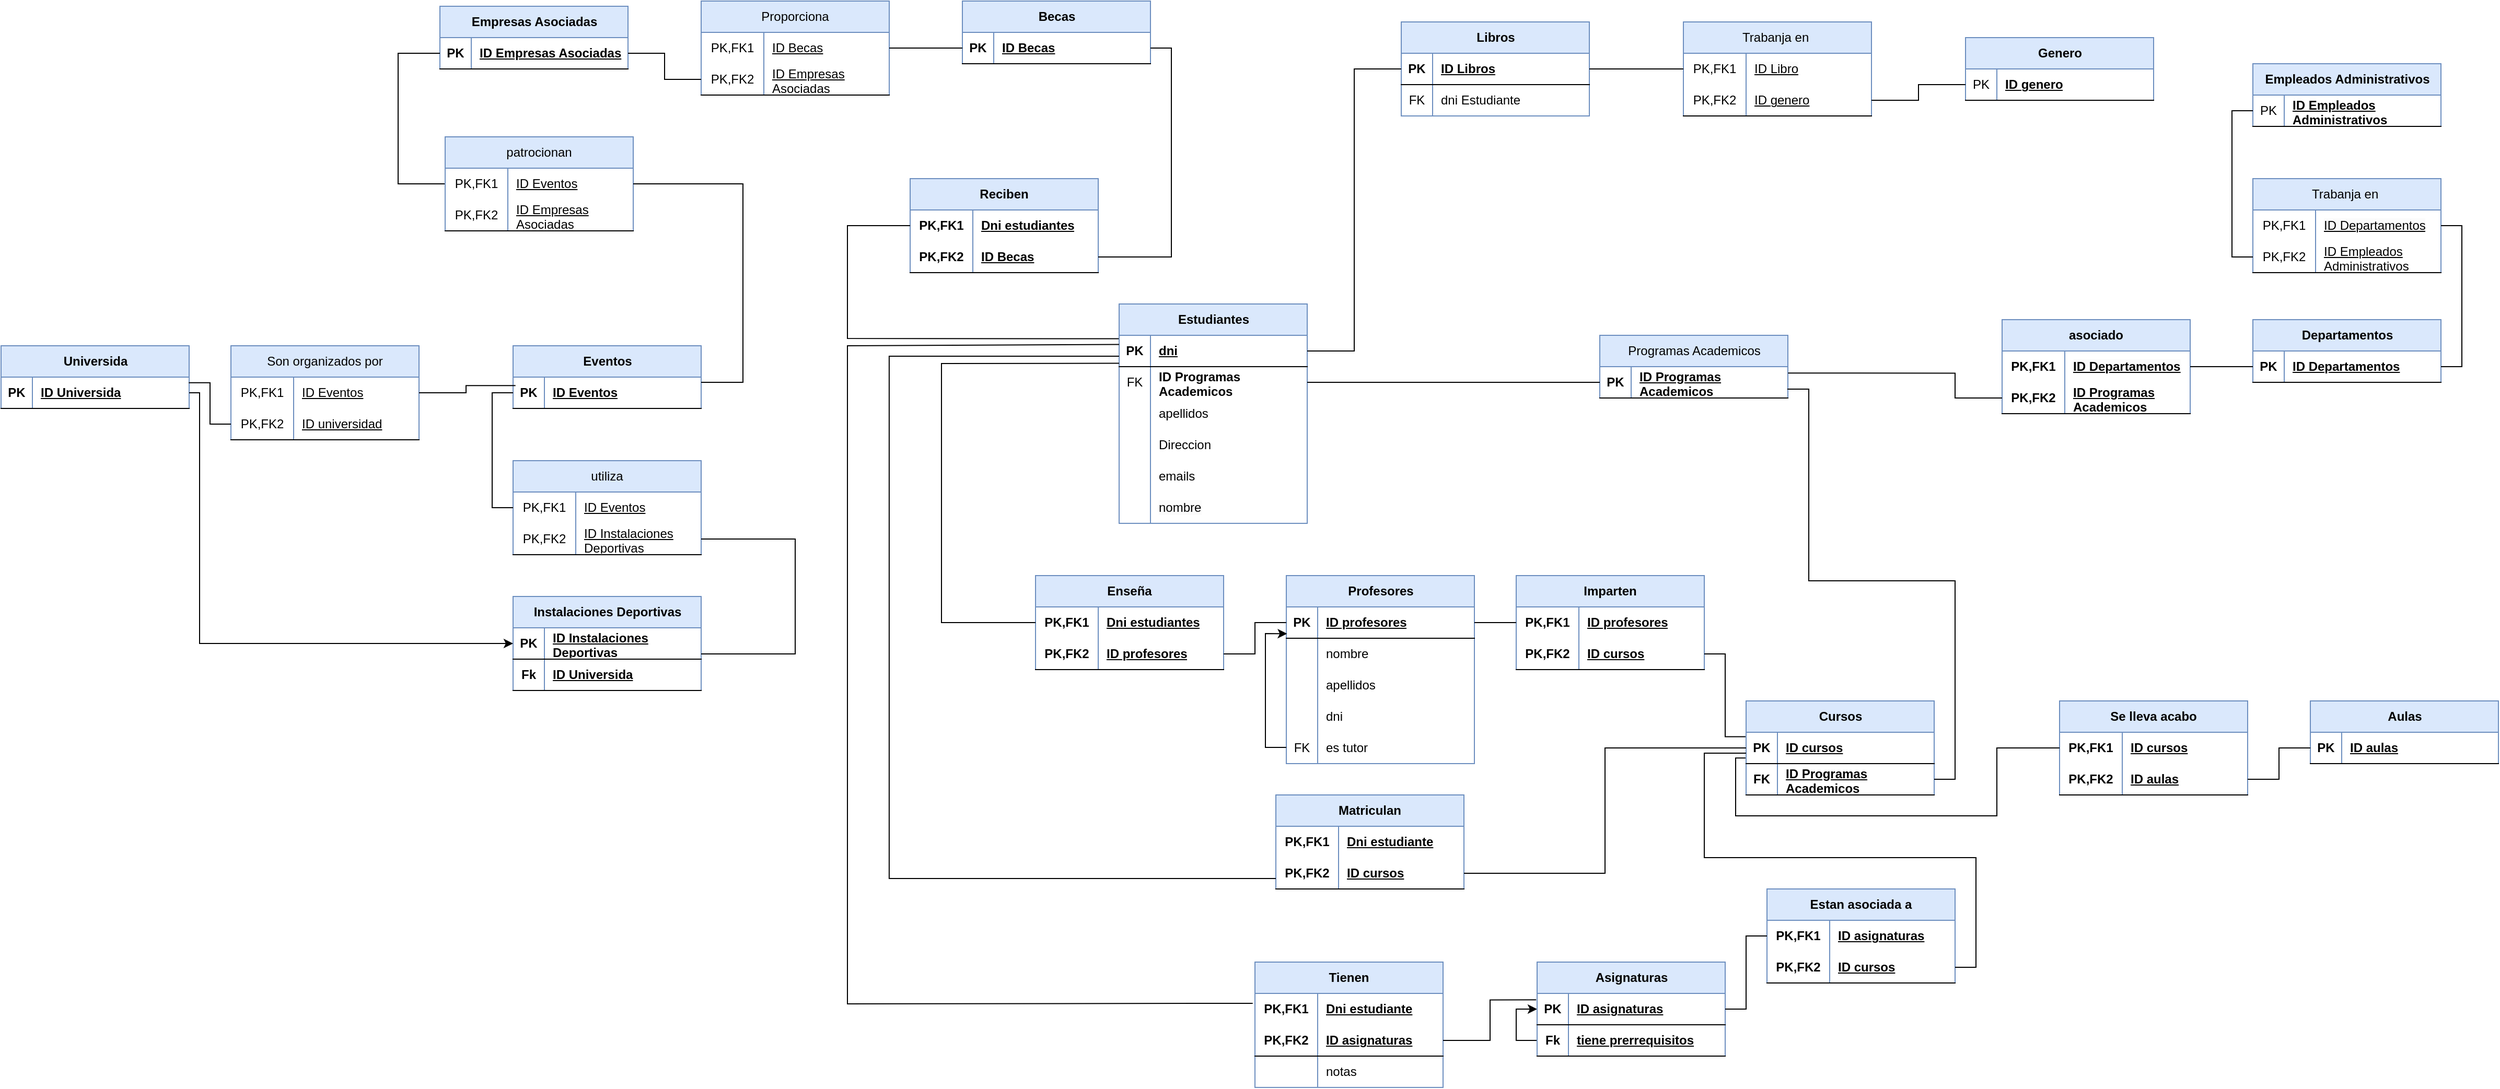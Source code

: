 <mxfile version="22.1.11" type="github">
  <diagram name="Page-1" id="Vn9yZ2KqIg3Pp_ybauzM">
    <mxGraphModel dx="2154" dy="691" grid="1" gridSize="10" guides="1" tooltips="1" connect="1" arrows="1" fold="1" page="1" pageScale="1" pageWidth="850" pageHeight="1100" math="0" shadow="0">
      <root>
        <mxCell id="0" />
        <mxCell id="1" parent="0" />
        <mxCell id="P_kI3h0pBF7G4Ve_112R-44" value="Estudiantes" style="shape=table;startSize=30;container=1;collapsible=1;childLayout=tableLayout;fixedRows=1;rowLines=0;fontStyle=1;align=center;resizeLast=1;html=1;fillColor=#dae8fc;strokeColor=#6c8ebf;" vertex="1" parent="1">
          <mxGeometry x="220" y="300" width="180" height="210" as="geometry" />
        </mxCell>
        <mxCell id="P_kI3h0pBF7G4Ve_112R-45" value="" style="shape=tableRow;horizontal=0;startSize=0;swimlaneHead=0;swimlaneBody=0;fillColor=none;collapsible=0;dropTarget=0;points=[[0,0.5],[1,0.5]];portConstraint=eastwest;top=0;left=0;right=0;bottom=1;" vertex="1" parent="P_kI3h0pBF7G4Ve_112R-44">
          <mxGeometry y="30" width="180" height="30" as="geometry" />
        </mxCell>
        <mxCell id="P_kI3h0pBF7G4Ve_112R-46" value="PK" style="shape=partialRectangle;connectable=0;fillColor=none;top=0;left=0;bottom=0;right=0;fontStyle=1;overflow=hidden;whiteSpace=wrap;html=1;" vertex="1" parent="P_kI3h0pBF7G4Ve_112R-45">
          <mxGeometry width="30" height="30" as="geometry">
            <mxRectangle width="30" height="30" as="alternateBounds" />
          </mxGeometry>
        </mxCell>
        <mxCell id="P_kI3h0pBF7G4Ve_112R-47" value="dni" style="shape=partialRectangle;connectable=0;fillColor=none;top=0;left=0;bottom=0;right=0;align=left;spacingLeft=6;fontStyle=5;overflow=hidden;whiteSpace=wrap;html=1;" vertex="1" parent="P_kI3h0pBF7G4Ve_112R-45">
          <mxGeometry x="30" width="150" height="30" as="geometry">
            <mxRectangle width="150" height="30" as="alternateBounds" />
          </mxGeometry>
        </mxCell>
        <mxCell id="P_kI3h0pBF7G4Ve_112R-48" value="" style="shape=tableRow;horizontal=0;startSize=0;swimlaneHead=0;swimlaneBody=0;fillColor=none;collapsible=0;dropTarget=0;points=[[0,0.5],[1,0.5]];portConstraint=eastwest;top=0;left=0;right=0;bottom=0;" vertex="1" parent="P_kI3h0pBF7G4Ve_112R-44">
          <mxGeometry y="60" width="180" height="30" as="geometry" />
        </mxCell>
        <mxCell id="P_kI3h0pBF7G4Ve_112R-49" value="FK" style="shape=partialRectangle;connectable=0;fillColor=none;top=0;left=0;bottom=0;right=0;editable=1;overflow=hidden;whiteSpace=wrap;html=1;" vertex="1" parent="P_kI3h0pBF7G4Ve_112R-48">
          <mxGeometry width="30" height="30" as="geometry">
            <mxRectangle width="30" height="30" as="alternateBounds" />
          </mxGeometry>
        </mxCell>
        <mxCell id="P_kI3h0pBF7G4Ve_112R-50" value="&lt;b&gt;ID&amp;nbsp;Programas Academicos&lt;/b&gt;" style="shape=partialRectangle;connectable=0;fillColor=none;top=0;left=0;bottom=0;right=0;align=left;spacingLeft=6;overflow=hidden;whiteSpace=wrap;html=1;" vertex="1" parent="P_kI3h0pBF7G4Ve_112R-48">
          <mxGeometry x="30" width="150" height="30" as="geometry">
            <mxRectangle width="150" height="30" as="alternateBounds" />
          </mxGeometry>
        </mxCell>
        <mxCell id="P_kI3h0pBF7G4Ve_112R-51" value="" style="shape=tableRow;horizontal=0;startSize=0;swimlaneHead=0;swimlaneBody=0;fillColor=none;collapsible=0;dropTarget=0;points=[[0,0.5],[1,0.5]];portConstraint=eastwest;top=0;left=0;right=0;bottom=0;" vertex="1" parent="P_kI3h0pBF7G4Ve_112R-44">
          <mxGeometry y="90" width="180" height="30" as="geometry" />
        </mxCell>
        <mxCell id="P_kI3h0pBF7G4Ve_112R-52" value="" style="shape=partialRectangle;connectable=0;fillColor=none;top=0;left=0;bottom=0;right=0;editable=1;overflow=hidden;whiteSpace=wrap;html=1;" vertex="1" parent="P_kI3h0pBF7G4Ve_112R-51">
          <mxGeometry width="30" height="30" as="geometry">
            <mxRectangle width="30" height="30" as="alternateBounds" />
          </mxGeometry>
        </mxCell>
        <mxCell id="P_kI3h0pBF7G4Ve_112R-53" value="apellidos" style="shape=partialRectangle;connectable=0;fillColor=none;top=0;left=0;bottom=0;right=0;align=left;spacingLeft=6;overflow=hidden;whiteSpace=wrap;html=1;" vertex="1" parent="P_kI3h0pBF7G4Ve_112R-51">
          <mxGeometry x="30" width="150" height="30" as="geometry">
            <mxRectangle width="150" height="30" as="alternateBounds" />
          </mxGeometry>
        </mxCell>
        <mxCell id="P_kI3h0pBF7G4Ve_112R-54" value="" style="shape=tableRow;horizontal=0;startSize=0;swimlaneHead=0;swimlaneBody=0;fillColor=none;collapsible=0;dropTarget=0;points=[[0,0.5],[1,0.5]];portConstraint=eastwest;top=0;left=0;right=0;bottom=0;" vertex="1" parent="P_kI3h0pBF7G4Ve_112R-44">
          <mxGeometry y="120" width="180" height="30" as="geometry" />
        </mxCell>
        <mxCell id="P_kI3h0pBF7G4Ve_112R-55" value="" style="shape=partialRectangle;connectable=0;fillColor=none;top=0;left=0;bottom=0;right=0;editable=1;overflow=hidden;whiteSpace=wrap;html=1;" vertex="1" parent="P_kI3h0pBF7G4Ve_112R-54">
          <mxGeometry width="30" height="30" as="geometry">
            <mxRectangle width="30" height="30" as="alternateBounds" />
          </mxGeometry>
        </mxCell>
        <mxCell id="P_kI3h0pBF7G4Ve_112R-56" value="Direccion" style="shape=partialRectangle;connectable=0;fillColor=none;top=0;left=0;bottom=0;right=0;align=left;spacingLeft=6;overflow=hidden;whiteSpace=wrap;html=1;" vertex="1" parent="P_kI3h0pBF7G4Ve_112R-54">
          <mxGeometry x="30" width="150" height="30" as="geometry">
            <mxRectangle width="150" height="30" as="alternateBounds" />
          </mxGeometry>
        </mxCell>
        <mxCell id="P_kI3h0pBF7G4Ve_112R-57" style="shape=tableRow;horizontal=0;startSize=0;swimlaneHead=0;swimlaneBody=0;fillColor=none;collapsible=0;dropTarget=0;points=[[0,0.5],[1,0.5]];portConstraint=eastwest;top=0;left=0;right=0;bottom=0;" vertex="1" parent="P_kI3h0pBF7G4Ve_112R-44">
          <mxGeometry y="150" width="180" height="30" as="geometry" />
        </mxCell>
        <mxCell id="P_kI3h0pBF7G4Ve_112R-58" style="shape=partialRectangle;connectable=0;fillColor=none;top=0;left=0;bottom=0;right=0;editable=1;overflow=hidden;whiteSpace=wrap;html=1;" vertex="1" parent="P_kI3h0pBF7G4Ve_112R-57">
          <mxGeometry width="30" height="30" as="geometry">
            <mxRectangle width="30" height="30" as="alternateBounds" />
          </mxGeometry>
        </mxCell>
        <mxCell id="P_kI3h0pBF7G4Ve_112R-59" value="emails" style="shape=partialRectangle;connectable=0;fillColor=none;top=0;left=0;bottom=0;right=0;align=left;spacingLeft=6;overflow=hidden;whiteSpace=wrap;html=1;" vertex="1" parent="P_kI3h0pBF7G4Ve_112R-57">
          <mxGeometry x="30" width="150" height="30" as="geometry">
            <mxRectangle width="150" height="30" as="alternateBounds" />
          </mxGeometry>
        </mxCell>
        <mxCell id="P_kI3h0pBF7G4Ve_112R-60" style="shape=tableRow;horizontal=0;startSize=0;swimlaneHead=0;swimlaneBody=0;fillColor=none;collapsible=0;dropTarget=0;points=[[0,0.5],[1,0.5]];portConstraint=eastwest;top=0;left=0;right=0;bottom=0;" vertex="1" parent="P_kI3h0pBF7G4Ve_112R-44">
          <mxGeometry y="180" width="180" height="30" as="geometry" />
        </mxCell>
        <mxCell id="P_kI3h0pBF7G4Ve_112R-61" style="shape=partialRectangle;connectable=0;fillColor=none;top=0;left=0;bottom=0;right=0;editable=1;overflow=hidden;whiteSpace=wrap;html=1;" vertex="1" parent="P_kI3h0pBF7G4Ve_112R-60">
          <mxGeometry width="30" height="30" as="geometry">
            <mxRectangle width="30" height="30" as="alternateBounds" />
          </mxGeometry>
        </mxCell>
        <mxCell id="P_kI3h0pBF7G4Ve_112R-62" value="&lt;span style=&quot;color: rgb(0, 0, 0); font-family: Helvetica; font-size: 12px; font-style: normal; font-variant-ligatures: normal; font-variant-caps: normal; font-weight: 400; letter-spacing: normal; orphans: 2; text-align: left; text-indent: 0px; text-transform: none; widows: 2; word-spacing: 0px; -webkit-text-stroke-width: 0px; background-color: rgb(251, 251, 251); text-decoration-thickness: initial; text-decoration-style: initial; text-decoration-color: initial; float: none; display: inline !important;&quot;&gt;nombre&lt;/span&gt;&lt;br&gt;" style="shape=partialRectangle;connectable=0;fillColor=none;top=0;left=0;bottom=0;right=0;align=left;spacingLeft=6;overflow=hidden;whiteSpace=wrap;html=1;" vertex="1" parent="P_kI3h0pBF7G4Ve_112R-60">
          <mxGeometry x="30" width="150" height="30" as="geometry">
            <mxRectangle width="150" height="30" as="alternateBounds" />
          </mxGeometry>
        </mxCell>
        <mxCell id="P_kI3h0pBF7G4Ve_112R-186" style="edgeStyle=orthogonalEdgeStyle;rounded=0;orthogonalLoop=1;jettySize=auto;html=1;entryX=0;entryY=0.5;entryDx=0;entryDy=0;" edge="1" parent="1" source="P_kI3h0pBF7G4Ve_112R-183" target="P_kI3h0pBF7G4Ve_112R-160">
          <mxGeometry relative="1" as="geometry" />
        </mxCell>
        <mxCell id="P_kI3h0pBF7G4Ve_112R-63" value="Programas Academicos" style="shape=table;startSize=30;container=1;collapsible=1;childLayout=tableLayout;fixedRows=1;rowLines=0;fontStyle=0;align=center;resizeLast=1;html=1;fillColor=#dae8fc;strokeColor=#6c8ebf;" vertex="1" parent="1">
          <mxGeometry x="680" y="330" width="180" height="60" as="geometry" />
        </mxCell>
        <mxCell id="P_kI3h0pBF7G4Ve_112R-64" value="" style="shape=tableRow;horizontal=0;startSize=0;swimlaneHead=0;swimlaneBody=0;fillColor=none;collapsible=0;dropTarget=0;points=[[0,0.5],[1,0.5]];portConstraint=eastwest;top=0;left=0;right=0;bottom=1;" vertex="1" parent="P_kI3h0pBF7G4Ve_112R-63">
          <mxGeometry y="30" width="180" height="30" as="geometry" />
        </mxCell>
        <mxCell id="P_kI3h0pBF7G4Ve_112R-65" value="PK" style="shape=partialRectangle;connectable=0;fillColor=none;top=0;left=0;bottom=0;right=0;fontStyle=1;overflow=hidden;whiteSpace=wrap;html=1;" vertex="1" parent="P_kI3h0pBF7G4Ve_112R-64">
          <mxGeometry width="30" height="30" as="geometry">
            <mxRectangle width="30" height="30" as="alternateBounds" />
          </mxGeometry>
        </mxCell>
        <mxCell id="P_kI3h0pBF7G4Ve_112R-66" value="ID&amp;nbsp;Programas Academicos" style="shape=partialRectangle;connectable=0;fillColor=none;top=0;left=0;bottom=0;right=0;align=left;spacingLeft=6;fontStyle=5;overflow=hidden;whiteSpace=wrap;html=1;" vertex="1" parent="P_kI3h0pBF7G4Ve_112R-64">
          <mxGeometry x="30" width="150" height="30" as="geometry">
            <mxRectangle width="150" height="30" as="alternateBounds" />
          </mxGeometry>
        </mxCell>
        <mxCell id="P_kI3h0pBF7G4Ve_112R-67" value="&lt;br&gt;&lt;br&gt;&lt;br&gt;&lt;br&gt;&lt;br&gt;&lt;br&gt;&lt;br&gt;&lt;br&gt;&lt;br&gt;&lt;br&gt;&lt;br&gt;&lt;br&gt;&lt;br&gt;&lt;br&gt;&lt;br&gt;&lt;br&gt;&lt;br&gt;&lt;br&gt;&lt;br&gt;&lt;br&gt;&lt;br&gt;&lt;br&gt;&lt;br&gt;&lt;br&gt;&lt;br&gt;&lt;br&gt;&lt;br&gt;&lt;br&gt;&lt;br&gt;&lt;br&gt;&lt;br&gt;&lt;br&gt;&lt;br&gt;&lt;br&gt;&lt;br&gt;&lt;br&gt;&lt;br&gt;&lt;br&gt;&lt;br&gt;&lt;br&gt;&lt;br&gt;&lt;br&gt;&lt;br&gt;&lt;br&gt;&lt;br&gt;&lt;br&gt;&lt;br&gt;&lt;br&gt;" style="edgeStyle=orthogonalEdgeStyle;rounded=0;orthogonalLoop=1;jettySize=auto;html=1;entryX=1;entryY=0.5;entryDx=0;entryDy=0;endArrow=none;endFill=0;" edge="1" parent="1" source="P_kI3h0pBF7G4Ve_112R-64" target="P_kI3h0pBF7G4Ve_112R-48">
          <mxGeometry relative="1" as="geometry">
            <mxPoint x="330" y="540" as="targetPoint" />
          </mxGeometry>
        </mxCell>
        <mxCell id="P_kI3h0pBF7G4Ve_112R-68" value="Libros" style="shape=table;startSize=30;container=1;collapsible=1;childLayout=tableLayout;fixedRows=1;rowLines=0;fontStyle=1;align=center;resizeLast=1;html=1;fillColor=#dae8fc;strokeColor=#6c8ebf;" vertex="1" parent="1">
          <mxGeometry x="490" y="30" width="180" height="90" as="geometry" />
        </mxCell>
        <mxCell id="P_kI3h0pBF7G4Ve_112R-69" value="" style="shape=tableRow;horizontal=0;startSize=0;swimlaneHead=0;swimlaneBody=0;fillColor=none;collapsible=0;dropTarget=0;points=[[0,0.5],[1,0.5]];portConstraint=eastwest;top=0;left=0;right=0;bottom=1;" vertex="1" parent="P_kI3h0pBF7G4Ve_112R-68">
          <mxGeometry y="30" width="180" height="30" as="geometry" />
        </mxCell>
        <mxCell id="P_kI3h0pBF7G4Ve_112R-70" value="PK" style="shape=partialRectangle;connectable=0;fillColor=none;top=0;left=0;bottom=0;right=0;fontStyle=1;overflow=hidden;whiteSpace=wrap;html=1;" vertex="1" parent="P_kI3h0pBF7G4Ve_112R-69">
          <mxGeometry width="30" height="30" as="geometry">
            <mxRectangle width="30" height="30" as="alternateBounds" />
          </mxGeometry>
        </mxCell>
        <mxCell id="P_kI3h0pBF7G4Ve_112R-71" value="ID Libros" style="shape=partialRectangle;connectable=0;fillColor=none;top=0;left=0;bottom=0;right=0;align=left;spacingLeft=6;fontStyle=5;overflow=hidden;whiteSpace=wrap;html=1;" vertex="1" parent="P_kI3h0pBF7G4Ve_112R-69">
          <mxGeometry x="30" width="150" height="30" as="geometry">
            <mxRectangle width="150" height="30" as="alternateBounds" />
          </mxGeometry>
        </mxCell>
        <mxCell id="P_kI3h0pBF7G4Ve_112R-72" value="" style="shape=tableRow;horizontal=0;startSize=0;swimlaneHead=0;swimlaneBody=0;fillColor=none;collapsible=0;dropTarget=0;points=[[0,0.5],[1,0.5]];portConstraint=eastwest;top=0;left=0;right=0;bottom=0;" vertex="1" parent="P_kI3h0pBF7G4Ve_112R-68">
          <mxGeometry y="60" width="180" height="30" as="geometry" />
        </mxCell>
        <mxCell id="P_kI3h0pBF7G4Ve_112R-73" value="FK" style="shape=partialRectangle;connectable=0;fillColor=none;top=0;left=0;bottom=0;right=0;editable=1;overflow=hidden;whiteSpace=wrap;html=1;" vertex="1" parent="P_kI3h0pBF7G4Ve_112R-72">
          <mxGeometry width="30" height="30" as="geometry">
            <mxRectangle width="30" height="30" as="alternateBounds" />
          </mxGeometry>
        </mxCell>
        <mxCell id="P_kI3h0pBF7G4Ve_112R-74" value="dni Estudiante" style="shape=partialRectangle;connectable=0;fillColor=none;top=0;left=0;bottom=0;right=0;align=left;spacingLeft=6;overflow=hidden;whiteSpace=wrap;html=1;" vertex="1" parent="P_kI3h0pBF7G4Ve_112R-72">
          <mxGeometry x="30" width="150" height="30" as="geometry">
            <mxRectangle width="150" height="30" as="alternateBounds" />
          </mxGeometry>
        </mxCell>
        <mxCell id="P_kI3h0pBF7G4Ve_112R-76" style="edgeStyle=orthogonalEdgeStyle;rounded=0;orthogonalLoop=1;jettySize=auto;html=1;entryX=1;entryY=0.5;entryDx=0;entryDy=0;endArrow=none;endFill=0;" edge="1" parent="1" source="P_kI3h0pBF7G4Ve_112R-69" target="P_kI3h0pBF7G4Ve_112R-45">
          <mxGeometry relative="1" as="geometry" />
        </mxCell>
        <mxCell id="P_kI3h0pBF7G4Ve_112R-86" value="Becas" style="shape=table;startSize=30;container=1;collapsible=1;childLayout=tableLayout;fixedRows=1;rowLines=0;fontStyle=1;align=center;resizeLast=1;html=1;fillColor=#dae8fc;strokeColor=#6c8ebf;" vertex="1" parent="1">
          <mxGeometry x="70" y="10" width="180" height="60" as="geometry" />
        </mxCell>
        <mxCell id="P_kI3h0pBF7G4Ve_112R-87" value="" style="shape=tableRow;horizontal=0;startSize=0;swimlaneHead=0;swimlaneBody=0;fillColor=none;collapsible=0;dropTarget=0;points=[[0,0.5],[1,0.5]];portConstraint=eastwest;top=0;left=0;right=0;bottom=1;" vertex="1" parent="P_kI3h0pBF7G4Ve_112R-86">
          <mxGeometry y="30" width="180" height="30" as="geometry" />
        </mxCell>
        <mxCell id="P_kI3h0pBF7G4Ve_112R-88" value="PK" style="shape=partialRectangle;connectable=0;fillColor=none;top=0;left=0;bottom=0;right=0;fontStyle=1;overflow=hidden;whiteSpace=wrap;html=1;" vertex="1" parent="P_kI3h0pBF7G4Ve_112R-87">
          <mxGeometry width="30" height="30" as="geometry">
            <mxRectangle width="30" height="30" as="alternateBounds" />
          </mxGeometry>
        </mxCell>
        <mxCell id="P_kI3h0pBF7G4Ve_112R-89" value="ID Becas" style="shape=partialRectangle;connectable=0;fillColor=none;top=0;left=0;bottom=0;right=0;align=left;spacingLeft=6;fontStyle=5;overflow=hidden;whiteSpace=wrap;html=1;" vertex="1" parent="P_kI3h0pBF7G4Ve_112R-87">
          <mxGeometry x="30" width="150" height="30" as="geometry">
            <mxRectangle width="150" height="30" as="alternateBounds" />
          </mxGeometry>
        </mxCell>
        <mxCell id="P_kI3h0pBF7G4Ve_112R-90" value="Reciben" style="shape=table;startSize=30;container=1;collapsible=1;childLayout=tableLayout;fixedRows=1;rowLines=0;fontStyle=1;align=center;resizeLast=1;html=1;whiteSpace=wrap;fillColor=#dae8fc;strokeColor=#6c8ebf;" vertex="1" parent="1">
          <mxGeometry x="20" y="180" width="180" height="90" as="geometry" />
        </mxCell>
        <mxCell id="P_kI3h0pBF7G4Ve_112R-91" value="" style="shape=tableRow;horizontal=0;startSize=0;swimlaneHead=0;swimlaneBody=0;fillColor=none;collapsible=0;dropTarget=0;points=[[0,0.5],[1,0.5]];portConstraint=eastwest;top=0;left=0;right=0;bottom=0;html=1;" vertex="1" parent="P_kI3h0pBF7G4Ve_112R-90">
          <mxGeometry y="30" width="180" height="30" as="geometry" />
        </mxCell>
        <mxCell id="P_kI3h0pBF7G4Ve_112R-92" value="PK,FK1" style="shape=partialRectangle;connectable=0;fillColor=none;top=0;left=0;bottom=0;right=0;fontStyle=1;overflow=hidden;html=1;whiteSpace=wrap;" vertex="1" parent="P_kI3h0pBF7G4Ve_112R-91">
          <mxGeometry width="60" height="30" as="geometry">
            <mxRectangle width="60" height="30" as="alternateBounds" />
          </mxGeometry>
        </mxCell>
        <mxCell id="P_kI3h0pBF7G4Ve_112R-93" value="Dni estudiantes" style="shape=partialRectangle;connectable=0;fillColor=none;top=0;left=0;bottom=0;right=0;align=left;spacingLeft=6;fontStyle=5;overflow=hidden;html=1;whiteSpace=wrap;" vertex="1" parent="P_kI3h0pBF7G4Ve_112R-91">
          <mxGeometry x="60" width="120" height="30" as="geometry">
            <mxRectangle width="120" height="30" as="alternateBounds" />
          </mxGeometry>
        </mxCell>
        <mxCell id="P_kI3h0pBF7G4Ve_112R-94" value="" style="shape=tableRow;horizontal=0;startSize=0;swimlaneHead=0;swimlaneBody=0;fillColor=none;collapsible=0;dropTarget=0;points=[[0,0.5],[1,0.5]];portConstraint=eastwest;top=0;left=0;right=0;bottom=1;html=1;" vertex="1" parent="P_kI3h0pBF7G4Ve_112R-90">
          <mxGeometry y="60" width="180" height="30" as="geometry" />
        </mxCell>
        <mxCell id="P_kI3h0pBF7G4Ve_112R-95" value="PK,FK2" style="shape=partialRectangle;connectable=0;fillColor=none;top=0;left=0;bottom=0;right=0;fontStyle=1;overflow=hidden;html=1;whiteSpace=wrap;" vertex="1" parent="P_kI3h0pBF7G4Ve_112R-94">
          <mxGeometry width="60" height="30" as="geometry">
            <mxRectangle width="60" height="30" as="alternateBounds" />
          </mxGeometry>
        </mxCell>
        <mxCell id="P_kI3h0pBF7G4Ve_112R-96" value="ID Becas" style="shape=partialRectangle;connectable=0;fillColor=none;top=0;left=0;bottom=0;right=0;align=left;spacingLeft=6;fontStyle=5;overflow=hidden;html=1;whiteSpace=wrap;" vertex="1" parent="P_kI3h0pBF7G4Ve_112R-94">
          <mxGeometry x="60" width="120" height="30" as="geometry">
            <mxRectangle width="120" height="30" as="alternateBounds" />
          </mxGeometry>
        </mxCell>
        <mxCell id="P_kI3h0pBF7G4Ve_112R-97" style="edgeStyle=orthogonalEdgeStyle;rounded=0;orthogonalLoop=1;jettySize=auto;html=1;endArrow=none;endFill=0;exitX=1;exitY=0.5;exitDx=0;exitDy=0;" edge="1" parent="1" source="P_kI3h0pBF7G4Ve_112R-87" target="P_kI3h0pBF7G4Ve_112R-94">
          <mxGeometry relative="1" as="geometry" />
        </mxCell>
        <mxCell id="P_kI3h0pBF7G4Ve_112R-98" value="" style="endArrow=none;html=1;rounded=0;entryX=-0.002;entryY=0.108;entryDx=0;entryDy=0;exitX=0;exitY=0.5;exitDx=0;exitDy=0;entryPerimeter=0;" edge="1" parent="1" source="P_kI3h0pBF7G4Ve_112R-91" target="P_kI3h0pBF7G4Ve_112R-45">
          <mxGeometry width="50" height="50" relative="1" as="geometry">
            <mxPoint x="400" y="250" as="sourcePoint" />
            <mxPoint x="450" y="200" as="targetPoint" />
            <Array as="points">
              <mxPoint x="-40" y="225" />
              <mxPoint x="-40" y="333" />
            </Array>
          </mxGeometry>
        </mxCell>
        <mxCell id="P_kI3h0pBF7G4Ve_112R-100" value="Profesores" style="shape=table;startSize=30;container=1;collapsible=1;childLayout=tableLayout;fixedRows=1;rowLines=0;fontStyle=1;align=center;resizeLast=1;html=1;fillColor=#dae8fc;strokeColor=#6c8ebf;" vertex="1" parent="1">
          <mxGeometry x="380" y="560" width="180" height="180" as="geometry" />
        </mxCell>
        <mxCell id="P_kI3h0pBF7G4Ve_112R-101" value="" style="shape=tableRow;horizontal=0;startSize=0;swimlaneHead=0;swimlaneBody=0;fillColor=none;collapsible=0;dropTarget=0;points=[[0,0.5],[1,0.5]];portConstraint=eastwest;top=0;left=0;right=0;bottom=1;" vertex="1" parent="P_kI3h0pBF7G4Ve_112R-100">
          <mxGeometry y="30" width="180" height="30" as="geometry" />
        </mxCell>
        <mxCell id="P_kI3h0pBF7G4Ve_112R-102" value="PK" style="shape=partialRectangle;connectable=0;fillColor=none;top=0;left=0;bottom=0;right=0;fontStyle=1;overflow=hidden;whiteSpace=wrap;html=1;" vertex="1" parent="P_kI3h0pBF7G4Ve_112R-101">
          <mxGeometry width="30" height="30" as="geometry">
            <mxRectangle width="30" height="30" as="alternateBounds" />
          </mxGeometry>
        </mxCell>
        <mxCell id="P_kI3h0pBF7G4Ve_112R-103" value="ID profesores" style="shape=partialRectangle;connectable=0;fillColor=none;top=0;left=0;bottom=0;right=0;align=left;spacingLeft=6;fontStyle=5;overflow=hidden;whiteSpace=wrap;html=1;" vertex="1" parent="P_kI3h0pBF7G4Ve_112R-101">
          <mxGeometry x="30" width="150" height="30" as="geometry">
            <mxRectangle width="150" height="30" as="alternateBounds" />
          </mxGeometry>
        </mxCell>
        <mxCell id="P_kI3h0pBF7G4Ve_112R-104" value="" style="shape=tableRow;horizontal=0;startSize=0;swimlaneHead=0;swimlaneBody=0;fillColor=none;collapsible=0;dropTarget=0;points=[[0,0.5],[1,0.5]];portConstraint=eastwest;top=0;left=0;right=0;bottom=0;" vertex="1" parent="P_kI3h0pBF7G4Ve_112R-100">
          <mxGeometry y="60" width="180" height="30" as="geometry" />
        </mxCell>
        <mxCell id="P_kI3h0pBF7G4Ve_112R-105" value="" style="shape=partialRectangle;connectable=0;fillColor=none;top=0;left=0;bottom=0;right=0;editable=1;overflow=hidden;whiteSpace=wrap;html=1;" vertex="1" parent="P_kI3h0pBF7G4Ve_112R-104">
          <mxGeometry width="30" height="30" as="geometry">
            <mxRectangle width="30" height="30" as="alternateBounds" />
          </mxGeometry>
        </mxCell>
        <mxCell id="P_kI3h0pBF7G4Ve_112R-106" value="nombre" style="shape=partialRectangle;connectable=0;fillColor=none;top=0;left=0;bottom=0;right=0;align=left;spacingLeft=6;overflow=hidden;whiteSpace=wrap;html=1;" vertex="1" parent="P_kI3h0pBF7G4Ve_112R-104">
          <mxGeometry x="30" width="150" height="30" as="geometry">
            <mxRectangle width="150" height="30" as="alternateBounds" />
          </mxGeometry>
        </mxCell>
        <mxCell id="P_kI3h0pBF7G4Ve_112R-107" value="" style="shape=tableRow;horizontal=0;startSize=0;swimlaneHead=0;swimlaneBody=0;fillColor=none;collapsible=0;dropTarget=0;points=[[0,0.5],[1,0.5]];portConstraint=eastwest;top=0;left=0;right=0;bottom=0;" vertex="1" parent="P_kI3h0pBF7G4Ve_112R-100">
          <mxGeometry y="90" width="180" height="30" as="geometry" />
        </mxCell>
        <mxCell id="P_kI3h0pBF7G4Ve_112R-108" value="" style="shape=partialRectangle;connectable=0;fillColor=none;top=0;left=0;bottom=0;right=0;editable=1;overflow=hidden;whiteSpace=wrap;html=1;" vertex="1" parent="P_kI3h0pBF7G4Ve_112R-107">
          <mxGeometry width="30" height="30" as="geometry">
            <mxRectangle width="30" height="30" as="alternateBounds" />
          </mxGeometry>
        </mxCell>
        <mxCell id="P_kI3h0pBF7G4Ve_112R-109" value="apellidos" style="shape=partialRectangle;connectable=0;fillColor=none;top=0;left=0;bottom=0;right=0;align=left;spacingLeft=6;overflow=hidden;whiteSpace=wrap;html=1;" vertex="1" parent="P_kI3h0pBF7G4Ve_112R-107">
          <mxGeometry x="30" width="150" height="30" as="geometry">
            <mxRectangle width="150" height="30" as="alternateBounds" />
          </mxGeometry>
        </mxCell>
        <mxCell id="P_kI3h0pBF7G4Ve_112R-110" value="" style="shape=tableRow;horizontal=0;startSize=0;swimlaneHead=0;swimlaneBody=0;fillColor=none;collapsible=0;dropTarget=0;points=[[0,0.5],[1,0.5]];portConstraint=eastwest;top=0;left=0;right=0;bottom=0;" vertex="1" parent="P_kI3h0pBF7G4Ve_112R-100">
          <mxGeometry y="120" width="180" height="30" as="geometry" />
        </mxCell>
        <mxCell id="P_kI3h0pBF7G4Ve_112R-111" value="" style="shape=partialRectangle;connectable=0;fillColor=none;top=0;left=0;bottom=0;right=0;editable=1;overflow=hidden;whiteSpace=wrap;html=1;" vertex="1" parent="P_kI3h0pBF7G4Ve_112R-110">
          <mxGeometry width="30" height="30" as="geometry">
            <mxRectangle width="30" height="30" as="alternateBounds" />
          </mxGeometry>
        </mxCell>
        <mxCell id="P_kI3h0pBF7G4Ve_112R-112" value="dni" style="shape=partialRectangle;connectable=0;fillColor=none;top=0;left=0;bottom=0;right=0;align=left;spacingLeft=6;overflow=hidden;whiteSpace=wrap;html=1;" vertex="1" parent="P_kI3h0pBF7G4Ve_112R-110">
          <mxGeometry x="30" width="150" height="30" as="geometry">
            <mxRectangle width="150" height="30" as="alternateBounds" />
          </mxGeometry>
        </mxCell>
        <mxCell id="P_kI3h0pBF7G4Ve_112R-144" style="shape=tableRow;horizontal=0;startSize=0;swimlaneHead=0;swimlaneBody=0;fillColor=none;collapsible=0;dropTarget=0;points=[[0,0.5],[1,0.5]];portConstraint=eastwest;top=0;left=0;right=0;bottom=0;" vertex="1" parent="P_kI3h0pBF7G4Ve_112R-100">
          <mxGeometry y="150" width="180" height="30" as="geometry" />
        </mxCell>
        <mxCell id="P_kI3h0pBF7G4Ve_112R-145" value="FK" style="shape=partialRectangle;connectable=0;fillColor=none;top=0;left=0;bottom=0;right=0;editable=1;overflow=hidden;whiteSpace=wrap;html=1;" vertex="1" parent="P_kI3h0pBF7G4Ve_112R-144">
          <mxGeometry width="30" height="30" as="geometry">
            <mxRectangle width="30" height="30" as="alternateBounds" />
          </mxGeometry>
        </mxCell>
        <mxCell id="P_kI3h0pBF7G4Ve_112R-146" value="es tutor" style="shape=partialRectangle;connectable=0;fillColor=none;top=0;left=0;bottom=0;right=0;align=left;spacingLeft=6;overflow=hidden;whiteSpace=wrap;html=1;" vertex="1" parent="P_kI3h0pBF7G4Ve_112R-144">
          <mxGeometry x="30" width="150" height="30" as="geometry">
            <mxRectangle width="150" height="30" as="alternateBounds" />
          </mxGeometry>
        </mxCell>
        <mxCell id="P_kI3h0pBF7G4Ve_112R-113" value="Enseña" style="shape=table;startSize=30;container=1;collapsible=1;childLayout=tableLayout;fixedRows=1;rowLines=0;fontStyle=1;align=center;resizeLast=1;html=1;whiteSpace=wrap;fillColor=#dae8fc;strokeColor=#6c8ebf;" vertex="1" parent="1">
          <mxGeometry x="140" y="560" width="180" height="90" as="geometry" />
        </mxCell>
        <mxCell id="P_kI3h0pBF7G4Ve_112R-114" value="" style="shape=tableRow;horizontal=0;startSize=0;swimlaneHead=0;swimlaneBody=0;fillColor=none;collapsible=0;dropTarget=0;points=[[0,0.5],[1,0.5]];portConstraint=eastwest;top=0;left=0;right=0;bottom=0;html=1;" vertex="1" parent="P_kI3h0pBF7G4Ve_112R-113">
          <mxGeometry y="30" width="180" height="30" as="geometry" />
        </mxCell>
        <mxCell id="P_kI3h0pBF7G4Ve_112R-115" value="PK,FK1" style="shape=partialRectangle;connectable=0;fillColor=none;top=0;left=0;bottom=0;right=0;fontStyle=1;overflow=hidden;html=1;whiteSpace=wrap;" vertex="1" parent="P_kI3h0pBF7G4Ve_112R-114">
          <mxGeometry width="60" height="30" as="geometry">
            <mxRectangle width="60" height="30" as="alternateBounds" />
          </mxGeometry>
        </mxCell>
        <mxCell id="P_kI3h0pBF7G4Ve_112R-116" value="Dni estudiantes" style="shape=partialRectangle;connectable=0;fillColor=none;top=0;left=0;bottom=0;right=0;align=left;spacingLeft=6;fontStyle=5;overflow=hidden;html=1;whiteSpace=wrap;" vertex="1" parent="P_kI3h0pBF7G4Ve_112R-114">
          <mxGeometry x="60" width="120" height="30" as="geometry">
            <mxRectangle width="120" height="30" as="alternateBounds" />
          </mxGeometry>
        </mxCell>
        <mxCell id="P_kI3h0pBF7G4Ve_112R-117" value="" style="shape=tableRow;horizontal=0;startSize=0;swimlaneHead=0;swimlaneBody=0;fillColor=none;collapsible=0;dropTarget=0;points=[[0,0.5],[1,0.5]];portConstraint=eastwest;top=0;left=0;right=0;bottom=1;html=1;" vertex="1" parent="P_kI3h0pBF7G4Ve_112R-113">
          <mxGeometry y="60" width="180" height="30" as="geometry" />
        </mxCell>
        <mxCell id="P_kI3h0pBF7G4Ve_112R-118" value="PK,FK2" style="shape=partialRectangle;connectable=0;fillColor=none;top=0;left=0;bottom=0;right=0;fontStyle=1;overflow=hidden;html=1;whiteSpace=wrap;" vertex="1" parent="P_kI3h0pBF7G4Ve_112R-117">
          <mxGeometry width="60" height="30" as="geometry">
            <mxRectangle width="60" height="30" as="alternateBounds" />
          </mxGeometry>
        </mxCell>
        <mxCell id="P_kI3h0pBF7G4Ve_112R-119" value="ID profesores" style="shape=partialRectangle;connectable=0;fillColor=none;top=0;left=0;bottom=0;right=0;align=left;spacingLeft=6;fontStyle=5;overflow=hidden;html=1;whiteSpace=wrap;" vertex="1" parent="P_kI3h0pBF7G4Ve_112R-117">
          <mxGeometry x="60" width="120" height="30" as="geometry">
            <mxRectangle width="120" height="30" as="alternateBounds" />
          </mxGeometry>
        </mxCell>
        <mxCell id="P_kI3h0pBF7G4Ve_112R-120" style="edgeStyle=orthogonalEdgeStyle;rounded=0;orthogonalLoop=1;jettySize=auto;html=1;entryX=1;entryY=0.5;entryDx=0;entryDy=0;endArrow=none;endFill=0;" edge="1" parent="1" source="P_kI3h0pBF7G4Ve_112R-101" target="P_kI3h0pBF7G4Ve_112R-117">
          <mxGeometry relative="1" as="geometry" />
        </mxCell>
        <mxCell id="P_kI3h0pBF7G4Ve_112R-127" value="" style="endArrow=none;html=1;rounded=0;entryX=0;entryY=0.5;entryDx=0;entryDy=0;exitX=0;exitY=0.893;exitDx=0;exitDy=0;exitPerimeter=0;" edge="1" parent="1" source="P_kI3h0pBF7G4Ve_112R-45" target="P_kI3h0pBF7G4Ve_112R-114">
          <mxGeometry width="50" height="50" relative="1" as="geometry">
            <mxPoint x="340" y="710" as="sourcePoint" />
            <mxPoint x="390" y="660" as="targetPoint" />
            <Array as="points">
              <mxPoint x="50" y="357" />
              <mxPoint x="50" y="605" />
            </Array>
          </mxGeometry>
        </mxCell>
        <mxCell id="P_kI3h0pBF7G4Ve_112R-128" value="Matriculan" style="shape=table;startSize=30;container=1;collapsible=1;childLayout=tableLayout;fixedRows=1;rowLines=0;fontStyle=1;align=center;resizeLast=1;html=1;whiteSpace=wrap;fillColor=#dae8fc;strokeColor=#6c8ebf;" vertex="1" parent="1">
          <mxGeometry x="370" y="770" width="180" height="90" as="geometry" />
        </mxCell>
        <mxCell id="P_kI3h0pBF7G4Ve_112R-129" value="" style="shape=tableRow;horizontal=0;startSize=0;swimlaneHead=0;swimlaneBody=0;fillColor=none;collapsible=0;dropTarget=0;points=[[0,0.5],[1,0.5]];portConstraint=eastwest;top=0;left=0;right=0;bottom=0;html=1;" vertex="1" parent="P_kI3h0pBF7G4Ve_112R-128">
          <mxGeometry y="30" width="180" height="30" as="geometry" />
        </mxCell>
        <mxCell id="P_kI3h0pBF7G4Ve_112R-130" value="PK,FK1" style="shape=partialRectangle;connectable=0;fillColor=none;top=0;left=0;bottom=0;right=0;fontStyle=1;overflow=hidden;html=1;whiteSpace=wrap;" vertex="1" parent="P_kI3h0pBF7G4Ve_112R-129">
          <mxGeometry width="60" height="30" as="geometry">
            <mxRectangle width="60" height="30" as="alternateBounds" />
          </mxGeometry>
        </mxCell>
        <mxCell id="P_kI3h0pBF7G4Ve_112R-131" value="Dni estudiante" style="shape=partialRectangle;connectable=0;fillColor=none;top=0;left=0;bottom=0;right=0;align=left;spacingLeft=6;fontStyle=5;overflow=hidden;html=1;whiteSpace=wrap;" vertex="1" parent="P_kI3h0pBF7G4Ve_112R-129">
          <mxGeometry x="60" width="120" height="30" as="geometry">
            <mxRectangle width="120" height="30" as="alternateBounds" />
          </mxGeometry>
        </mxCell>
        <mxCell id="P_kI3h0pBF7G4Ve_112R-132" value="" style="shape=tableRow;horizontal=0;startSize=0;swimlaneHead=0;swimlaneBody=0;fillColor=none;collapsible=0;dropTarget=0;points=[[0,0.5],[1,0.5]];portConstraint=eastwest;top=0;left=0;right=0;bottom=1;html=1;" vertex="1" parent="P_kI3h0pBF7G4Ve_112R-128">
          <mxGeometry y="60" width="180" height="30" as="geometry" />
        </mxCell>
        <mxCell id="P_kI3h0pBF7G4Ve_112R-133" value="PK,FK2" style="shape=partialRectangle;connectable=0;fillColor=none;top=0;left=0;bottom=0;right=0;fontStyle=1;overflow=hidden;html=1;whiteSpace=wrap;" vertex="1" parent="P_kI3h0pBF7G4Ve_112R-132">
          <mxGeometry width="60" height="30" as="geometry">
            <mxRectangle width="60" height="30" as="alternateBounds" />
          </mxGeometry>
        </mxCell>
        <mxCell id="P_kI3h0pBF7G4Ve_112R-134" value="ID cursos" style="shape=partialRectangle;connectable=0;fillColor=none;top=0;left=0;bottom=0;right=0;align=left;spacingLeft=6;fontStyle=5;overflow=hidden;html=1;whiteSpace=wrap;" vertex="1" parent="P_kI3h0pBF7G4Ve_112R-132">
          <mxGeometry x="60" width="120" height="30" as="geometry">
            <mxRectangle width="120" height="30" as="alternateBounds" />
          </mxGeometry>
        </mxCell>
        <mxCell id="P_kI3h0pBF7G4Ve_112R-135" value="Cursos" style="shape=table;startSize=30;container=1;collapsible=1;childLayout=tableLayout;fixedRows=1;rowLines=0;fontStyle=1;align=center;resizeLast=1;html=1;fillColor=#dae8fc;strokeColor=#6c8ebf;" vertex="1" parent="1">
          <mxGeometry x="820" y="680" width="180" height="90" as="geometry" />
        </mxCell>
        <mxCell id="P_kI3h0pBF7G4Ve_112R-136" value="" style="shape=tableRow;horizontal=0;startSize=0;swimlaneHead=0;swimlaneBody=0;fillColor=none;collapsible=0;dropTarget=0;points=[[0,0.5],[1,0.5]];portConstraint=eastwest;top=0;left=0;right=0;bottom=1;" vertex="1" parent="P_kI3h0pBF7G4Ve_112R-135">
          <mxGeometry y="30" width="180" height="30" as="geometry" />
        </mxCell>
        <mxCell id="P_kI3h0pBF7G4Ve_112R-137" value="PK" style="shape=partialRectangle;connectable=0;fillColor=none;top=0;left=0;bottom=0;right=0;fontStyle=1;overflow=hidden;whiteSpace=wrap;html=1;" vertex="1" parent="P_kI3h0pBF7G4Ve_112R-136">
          <mxGeometry width="30" height="30" as="geometry">
            <mxRectangle width="30" height="30" as="alternateBounds" />
          </mxGeometry>
        </mxCell>
        <mxCell id="P_kI3h0pBF7G4Ve_112R-138" value="ID cursos" style="shape=partialRectangle;connectable=0;fillColor=none;top=0;left=0;bottom=0;right=0;align=left;spacingLeft=6;fontStyle=5;overflow=hidden;whiteSpace=wrap;html=1;" vertex="1" parent="P_kI3h0pBF7G4Ve_112R-136">
          <mxGeometry x="30" width="150" height="30" as="geometry">
            <mxRectangle width="150" height="30" as="alternateBounds" />
          </mxGeometry>
        </mxCell>
        <mxCell id="P_kI3h0pBF7G4Ve_112R-217" style="shape=tableRow;horizontal=0;startSize=0;swimlaneHead=0;swimlaneBody=0;fillColor=none;collapsible=0;dropTarget=0;points=[[0,0.5],[1,0.5]];portConstraint=eastwest;top=0;left=0;right=0;bottom=1;" vertex="1" parent="P_kI3h0pBF7G4Ve_112R-135">
          <mxGeometry y="60" width="180" height="30" as="geometry" />
        </mxCell>
        <mxCell id="P_kI3h0pBF7G4Ve_112R-218" value="FK" style="shape=partialRectangle;connectable=0;fillColor=none;top=0;left=0;bottom=0;right=0;fontStyle=1;overflow=hidden;whiteSpace=wrap;html=1;" vertex="1" parent="P_kI3h0pBF7G4Ve_112R-217">
          <mxGeometry width="30" height="30" as="geometry">
            <mxRectangle width="30" height="30" as="alternateBounds" />
          </mxGeometry>
        </mxCell>
        <mxCell id="P_kI3h0pBF7G4Ve_112R-219" value="ID&amp;nbsp;Programas Academicos" style="shape=partialRectangle;connectable=0;fillColor=none;top=0;left=0;bottom=0;right=0;align=left;spacingLeft=6;fontStyle=5;overflow=hidden;whiteSpace=wrap;html=1;" vertex="1" parent="P_kI3h0pBF7G4Ve_112R-217">
          <mxGeometry x="30" width="150" height="30" as="geometry">
            <mxRectangle width="150" height="30" as="alternateBounds" />
          </mxGeometry>
        </mxCell>
        <mxCell id="P_kI3h0pBF7G4Ve_112R-139" style="edgeStyle=orthogonalEdgeStyle;rounded=0;orthogonalLoop=1;jettySize=auto;html=1;entryX=1;entryY=0.5;entryDx=0;entryDy=0;endArrow=none;endFill=0;exitX=0;exitY=0.5;exitDx=0;exitDy=0;" edge="1" parent="1" source="P_kI3h0pBF7G4Ve_112R-136" target="P_kI3h0pBF7G4Ve_112R-132">
          <mxGeometry relative="1" as="geometry" />
        </mxCell>
        <mxCell id="P_kI3h0pBF7G4Ve_112R-140" style="edgeStyle=orthogonalEdgeStyle;rounded=0;orthogonalLoop=1;jettySize=auto;html=1;entryX=0;entryY=0.5;entryDx=0;entryDy=0;endArrow=none;endFill=0;" edge="1" parent="1">
          <mxGeometry relative="1" as="geometry">
            <mxPoint x="369.97" y="850.029" as="sourcePoint" />
            <mxPoint x="219.97" y="350" as="targetPoint" />
            <Array as="points">
              <mxPoint x="-0.03" y="850" />
              <mxPoint x="-0.03" y="350" />
            </Array>
          </mxGeometry>
        </mxCell>
        <mxCell id="P_kI3h0pBF7G4Ve_112R-149" value="" style="endArrow=classic;html=1;rounded=0;entryX=0.004;entryY=0.856;entryDx=0;entryDy=0;entryPerimeter=0;exitX=0;exitY=0.5;exitDx=0;exitDy=0;" edge="1" parent="1" target="P_kI3h0pBF7G4Ve_112R-101">
          <mxGeometry width="50" height="50" relative="1" as="geometry">
            <mxPoint x="380" y="724.5" as="sourcePoint" />
            <mxPoint x="378.02" y="615.51" as="targetPoint" />
            <Array as="points">
              <mxPoint x="360" y="724.5" />
              <mxPoint x="360" y="615.5" />
            </Array>
          </mxGeometry>
        </mxCell>
        <mxCell id="P_kI3h0pBF7G4Ve_112R-153" value="" style="endArrow=none;html=1;rounded=0;entryX=0;entryY=0.293;entryDx=0;entryDy=0;entryPerimeter=0;exitX=-0.012;exitY=0.315;exitDx=0;exitDy=0;exitPerimeter=0;" edge="1" parent="1" source="P_kI3h0pBF7G4Ve_112R-164" target="P_kI3h0pBF7G4Ve_112R-45">
          <mxGeometry width="50" height="50" relative="1" as="geometry">
            <mxPoint x="320" y="1000" as="sourcePoint" />
            <mxPoint x="260" y="400" as="targetPoint" />
            <Array as="points">
              <mxPoint x="-40" y="970" />
              <mxPoint x="-40" y="340" />
            </Array>
          </mxGeometry>
        </mxCell>
        <mxCell id="P_kI3h0pBF7G4Ve_112R-159" value="Asignaturas" style="shape=table;startSize=30;container=1;collapsible=1;childLayout=tableLayout;fixedRows=1;rowLines=0;fontStyle=1;align=center;resizeLast=1;html=1;fillColor=#dae8fc;strokeColor=#6c8ebf;" vertex="1" parent="1">
          <mxGeometry x="620" y="930" width="180" height="90" as="geometry" />
        </mxCell>
        <mxCell id="P_kI3h0pBF7G4Ve_112R-160" value="" style="shape=tableRow;horizontal=0;startSize=0;swimlaneHead=0;swimlaneBody=0;fillColor=none;collapsible=0;dropTarget=0;points=[[0,0.5],[1,0.5]];portConstraint=eastwest;top=0;left=0;right=0;bottom=1;" vertex="1" parent="P_kI3h0pBF7G4Ve_112R-159">
          <mxGeometry y="30" width="180" height="30" as="geometry" />
        </mxCell>
        <mxCell id="P_kI3h0pBF7G4Ve_112R-161" value="PK" style="shape=partialRectangle;connectable=0;fillColor=none;top=0;left=0;bottom=0;right=0;fontStyle=1;overflow=hidden;whiteSpace=wrap;html=1;" vertex="1" parent="P_kI3h0pBF7G4Ve_112R-160">
          <mxGeometry width="30" height="30" as="geometry">
            <mxRectangle width="30" height="30" as="alternateBounds" />
          </mxGeometry>
        </mxCell>
        <mxCell id="P_kI3h0pBF7G4Ve_112R-162" value="ID asignaturas" style="shape=partialRectangle;connectable=0;fillColor=none;top=0;left=0;bottom=0;right=0;align=left;spacingLeft=6;fontStyle=5;overflow=hidden;whiteSpace=wrap;html=1;" vertex="1" parent="P_kI3h0pBF7G4Ve_112R-160">
          <mxGeometry x="30" width="150" height="30" as="geometry">
            <mxRectangle width="150" height="30" as="alternateBounds" />
          </mxGeometry>
        </mxCell>
        <mxCell id="P_kI3h0pBF7G4Ve_112R-183" style="shape=tableRow;horizontal=0;startSize=0;swimlaneHead=0;swimlaneBody=0;fillColor=none;collapsible=0;dropTarget=0;points=[[0,0.5],[1,0.5]];portConstraint=eastwest;top=0;left=0;right=0;bottom=1;" vertex="1" parent="P_kI3h0pBF7G4Ve_112R-159">
          <mxGeometry y="60" width="180" height="30" as="geometry" />
        </mxCell>
        <mxCell id="P_kI3h0pBF7G4Ve_112R-184" value="Fk" style="shape=partialRectangle;connectable=0;fillColor=none;top=0;left=0;bottom=0;right=0;fontStyle=1;overflow=hidden;whiteSpace=wrap;html=1;" vertex="1" parent="P_kI3h0pBF7G4Ve_112R-183">
          <mxGeometry width="30" height="30" as="geometry">
            <mxRectangle width="30" height="30" as="alternateBounds" />
          </mxGeometry>
        </mxCell>
        <mxCell id="P_kI3h0pBF7G4Ve_112R-185" value="tiene&amp;nbsp;prerrequisitos" style="shape=partialRectangle;connectable=0;fillColor=none;top=0;left=0;bottom=0;right=0;align=left;spacingLeft=6;fontStyle=5;overflow=hidden;whiteSpace=wrap;html=1;" vertex="1" parent="P_kI3h0pBF7G4Ve_112R-183">
          <mxGeometry x="30" width="150" height="30" as="geometry">
            <mxRectangle width="150" height="30" as="alternateBounds" />
          </mxGeometry>
        </mxCell>
        <mxCell id="P_kI3h0pBF7G4Ve_112R-163" value="Tienen" style="shape=table;startSize=30;container=1;collapsible=1;childLayout=tableLayout;fixedRows=1;rowLines=0;fontStyle=1;align=center;resizeLast=1;html=1;whiteSpace=wrap;fillColor=#dae8fc;strokeColor=#6c8ebf;" vertex="1" parent="1">
          <mxGeometry x="350" y="930" width="180" height="120" as="geometry" />
        </mxCell>
        <mxCell id="P_kI3h0pBF7G4Ve_112R-164" value="" style="shape=tableRow;horizontal=0;startSize=0;swimlaneHead=0;swimlaneBody=0;fillColor=none;collapsible=0;dropTarget=0;points=[[0,0.5],[1,0.5]];portConstraint=eastwest;top=0;left=0;right=0;bottom=0;html=1;" vertex="1" parent="P_kI3h0pBF7G4Ve_112R-163">
          <mxGeometry y="30" width="180" height="30" as="geometry" />
        </mxCell>
        <mxCell id="P_kI3h0pBF7G4Ve_112R-165" value="PK,FK1" style="shape=partialRectangle;connectable=0;fillColor=none;top=0;left=0;bottom=0;right=0;fontStyle=1;overflow=hidden;html=1;whiteSpace=wrap;" vertex="1" parent="P_kI3h0pBF7G4Ve_112R-164">
          <mxGeometry width="60" height="30" as="geometry">
            <mxRectangle width="60" height="30" as="alternateBounds" />
          </mxGeometry>
        </mxCell>
        <mxCell id="P_kI3h0pBF7G4Ve_112R-166" value="Dni estudiante" style="shape=partialRectangle;connectable=0;fillColor=none;top=0;left=0;bottom=0;right=0;align=left;spacingLeft=6;fontStyle=5;overflow=hidden;html=1;whiteSpace=wrap;" vertex="1" parent="P_kI3h0pBF7G4Ve_112R-164">
          <mxGeometry x="60" width="120" height="30" as="geometry">
            <mxRectangle width="120" height="30" as="alternateBounds" />
          </mxGeometry>
        </mxCell>
        <mxCell id="P_kI3h0pBF7G4Ve_112R-167" value="" style="shape=tableRow;horizontal=0;startSize=0;swimlaneHead=0;swimlaneBody=0;fillColor=none;collapsible=0;dropTarget=0;points=[[0,0.5],[1,0.5]];portConstraint=eastwest;top=0;left=0;right=0;bottom=1;html=1;" vertex="1" parent="P_kI3h0pBF7G4Ve_112R-163">
          <mxGeometry y="60" width="180" height="30" as="geometry" />
        </mxCell>
        <mxCell id="P_kI3h0pBF7G4Ve_112R-168" value="PK,FK2" style="shape=partialRectangle;connectable=0;fillColor=none;top=0;left=0;bottom=0;right=0;fontStyle=1;overflow=hidden;html=1;whiteSpace=wrap;" vertex="1" parent="P_kI3h0pBF7G4Ve_112R-167">
          <mxGeometry width="60" height="30" as="geometry">
            <mxRectangle width="60" height="30" as="alternateBounds" />
          </mxGeometry>
        </mxCell>
        <mxCell id="P_kI3h0pBF7G4Ve_112R-169" value="ID asignaturas" style="shape=partialRectangle;connectable=0;fillColor=none;top=0;left=0;bottom=0;right=0;align=left;spacingLeft=6;fontStyle=5;overflow=hidden;html=1;whiteSpace=wrap;" vertex="1" parent="P_kI3h0pBF7G4Ve_112R-167">
          <mxGeometry x="60" width="120" height="30" as="geometry">
            <mxRectangle width="120" height="30" as="alternateBounds" />
          </mxGeometry>
        </mxCell>
        <mxCell id="P_kI3h0pBF7G4Ve_112R-170" value="" style="shape=tableRow;horizontal=0;startSize=0;swimlaneHead=0;swimlaneBody=0;fillColor=none;collapsible=0;dropTarget=0;points=[[0,0.5],[1,0.5]];portConstraint=eastwest;top=0;left=0;right=0;bottom=0;html=1;" vertex="1" parent="P_kI3h0pBF7G4Ve_112R-163">
          <mxGeometry y="90" width="180" height="30" as="geometry" />
        </mxCell>
        <mxCell id="P_kI3h0pBF7G4Ve_112R-171" value="" style="shape=partialRectangle;connectable=0;fillColor=none;top=0;left=0;bottom=0;right=0;editable=1;overflow=hidden;html=1;whiteSpace=wrap;" vertex="1" parent="P_kI3h0pBF7G4Ve_112R-170">
          <mxGeometry width="60" height="30" as="geometry">
            <mxRectangle width="60" height="30" as="alternateBounds" />
          </mxGeometry>
        </mxCell>
        <mxCell id="P_kI3h0pBF7G4Ve_112R-172" value="notas" style="shape=partialRectangle;connectable=0;fillColor=none;top=0;left=0;bottom=0;right=0;align=left;spacingLeft=6;overflow=hidden;html=1;whiteSpace=wrap;" vertex="1" parent="P_kI3h0pBF7G4Ve_112R-170">
          <mxGeometry x="60" width="120" height="30" as="geometry">
            <mxRectangle width="120" height="30" as="alternateBounds" />
          </mxGeometry>
        </mxCell>
        <mxCell id="P_kI3h0pBF7G4Ve_112R-173" style="edgeStyle=orthogonalEdgeStyle;rounded=0;orthogonalLoop=1;jettySize=auto;html=1;entryX=1;entryY=0.5;entryDx=0;entryDy=0;endArrow=none;endFill=0;exitX=-0.005;exitY=0.206;exitDx=0;exitDy=0;exitPerimeter=0;" edge="1" parent="1" source="P_kI3h0pBF7G4Ve_112R-160" target="P_kI3h0pBF7G4Ve_112R-167">
          <mxGeometry relative="1" as="geometry" />
        </mxCell>
        <mxCell id="P_kI3h0pBF7G4Ve_112R-174" value="Imparten" style="shape=table;startSize=30;container=1;collapsible=1;childLayout=tableLayout;fixedRows=1;rowLines=0;fontStyle=1;align=center;resizeLast=1;html=1;whiteSpace=wrap;fillColor=#dae8fc;strokeColor=#6c8ebf;" vertex="1" parent="1">
          <mxGeometry x="600" y="560" width="180" height="90" as="geometry" />
        </mxCell>
        <mxCell id="P_kI3h0pBF7G4Ve_112R-175" value="" style="shape=tableRow;horizontal=0;startSize=0;swimlaneHead=0;swimlaneBody=0;fillColor=none;collapsible=0;dropTarget=0;points=[[0,0.5],[1,0.5]];portConstraint=eastwest;top=0;left=0;right=0;bottom=0;html=1;" vertex="1" parent="P_kI3h0pBF7G4Ve_112R-174">
          <mxGeometry y="30" width="180" height="30" as="geometry" />
        </mxCell>
        <mxCell id="P_kI3h0pBF7G4Ve_112R-176" value="PK,FK1" style="shape=partialRectangle;connectable=0;fillColor=none;top=0;left=0;bottom=0;right=0;fontStyle=1;overflow=hidden;html=1;whiteSpace=wrap;" vertex="1" parent="P_kI3h0pBF7G4Ve_112R-175">
          <mxGeometry width="60" height="30" as="geometry">
            <mxRectangle width="60" height="30" as="alternateBounds" />
          </mxGeometry>
        </mxCell>
        <mxCell id="P_kI3h0pBF7G4Ve_112R-177" value="ID profesores" style="shape=partialRectangle;connectable=0;fillColor=none;top=0;left=0;bottom=0;right=0;align=left;spacingLeft=6;fontStyle=5;overflow=hidden;html=1;whiteSpace=wrap;" vertex="1" parent="P_kI3h0pBF7G4Ve_112R-175">
          <mxGeometry x="60" width="120" height="30" as="geometry">
            <mxRectangle width="120" height="30" as="alternateBounds" />
          </mxGeometry>
        </mxCell>
        <mxCell id="P_kI3h0pBF7G4Ve_112R-178" value="" style="shape=tableRow;horizontal=0;startSize=0;swimlaneHead=0;swimlaneBody=0;fillColor=none;collapsible=0;dropTarget=0;points=[[0,0.5],[1,0.5]];portConstraint=eastwest;top=0;left=0;right=0;bottom=1;html=1;" vertex="1" parent="P_kI3h0pBF7G4Ve_112R-174">
          <mxGeometry y="60" width="180" height="30" as="geometry" />
        </mxCell>
        <mxCell id="P_kI3h0pBF7G4Ve_112R-179" value="PK,FK2" style="shape=partialRectangle;connectable=0;fillColor=none;top=0;left=0;bottom=0;right=0;fontStyle=1;overflow=hidden;html=1;whiteSpace=wrap;" vertex="1" parent="P_kI3h0pBF7G4Ve_112R-178">
          <mxGeometry width="60" height="30" as="geometry">
            <mxRectangle width="60" height="30" as="alternateBounds" />
          </mxGeometry>
        </mxCell>
        <mxCell id="P_kI3h0pBF7G4Ve_112R-180" value="ID cursos" style="shape=partialRectangle;connectable=0;fillColor=none;top=0;left=0;bottom=0;right=0;align=left;spacingLeft=6;fontStyle=5;overflow=hidden;html=1;whiteSpace=wrap;" vertex="1" parent="P_kI3h0pBF7G4Ve_112R-178">
          <mxGeometry x="60" width="120" height="30" as="geometry">
            <mxRectangle width="120" height="30" as="alternateBounds" />
          </mxGeometry>
        </mxCell>
        <mxCell id="P_kI3h0pBF7G4Ve_112R-181" style="edgeStyle=orthogonalEdgeStyle;rounded=0;orthogonalLoop=1;jettySize=auto;html=1;entryX=0;entryY=0.5;entryDx=0;entryDy=0;endArrow=none;endFill=0;" edge="1" parent="1" source="P_kI3h0pBF7G4Ve_112R-101" target="P_kI3h0pBF7G4Ve_112R-175">
          <mxGeometry relative="1" as="geometry" />
        </mxCell>
        <mxCell id="P_kI3h0pBF7G4Ve_112R-182" style="edgeStyle=orthogonalEdgeStyle;rounded=0;orthogonalLoop=1;jettySize=auto;html=1;entryX=-0.003;entryY=0.14;entryDx=0;entryDy=0;endArrow=none;endFill=0;exitX=1;exitY=0.5;exitDx=0;exitDy=0;entryPerimeter=0;" edge="1" parent="1" source="P_kI3h0pBF7G4Ve_112R-178" target="P_kI3h0pBF7G4Ve_112R-136">
          <mxGeometry relative="1" as="geometry" />
        </mxCell>
        <mxCell id="P_kI3h0pBF7G4Ve_112R-187" value="Estan asociada a" style="shape=table;startSize=30;container=1;collapsible=1;childLayout=tableLayout;fixedRows=1;rowLines=0;fontStyle=1;align=center;resizeLast=1;html=1;whiteSpace=wrap;fillColor=#dae8fc;strokeColor=#6c8ebf;" vertex="1" parent="1">
          <mxGeometry x="840" y="860" width="180" height="90" as="geometry" />
        </mxCell>
        <mxCell id="P_kI3h0pBF7G4Ve_112R-188" value="" style="shape=tableRow;horizontal=0;startSize=0;swimlaneHead=0;swimlaneBody=0;fillColor=none;collapsible=0;dropTarget=0;points=[[0,0.5],[1,0.5]];portConstraint=eastwest;top=0;left=0;right=0;bottom=0;html=1;" vertex="1" parent="P_kI3h0pBF7G4Ve_112R-187">
          <mxGeometry y="30" width="180" height="30" as="geometry" />
        </mxCell>
        <mxCell id="P_kI3h0pBF7G4Ve_112R-189" value="PK,FK1" style="shape=partialRectangle;connectable=0;fillColor=none;top=0;left=0;bottom=0;right=0;fontStyle=1;overflow=hidden;html=1;whiteSpace=wrap;" vertex="1" parent="P_kI3h0pBF7G4Ve_112R-188">
          <mxGeometry width="60" height="30" as="geometry">
            <mxRectangle width="60" height="30" as="alternateBounds" />
          </mxGeometry>
        </mxCell>
        <mxCell id="P_kI3h0pBF7G4Ve_112R-190" value="ID asignaturas" style="shape=partialRectangle;connectable=0;fillColor=none;top=0;left=0;bottom=0;right=0;align=left;spacingLeft=6;fontStyle=5;overflow=hidden;html=1;whiteSpace=wrap;" vertex="1" parent="P_kI3h0pBF7G4Ve_112R-188">
          <mxGeometry x="60" width="120" height="30" as="geometry">
            <mxRectangle width="120" height="30" as="alternateBounds" />
          </mxGeometry>
        </mxCell>
        <mxCell id="P_kI3h0pBF7G4Ve_112R-191" value="" style="shape=tableRow;horizontal=0;startSize=0;swimlaneHead=0;swimlaneBody=0;fillColor=none;collapsible=0;dropTarget=0;points=[[0,0.5],[1,0.5]];portConstraint=eastwest;top=0;left=0;right=0;bottom=1;html=1;" vertex="1" parent="P_kI3h0pBF7G4Ve_112R-187">
          <mxGeometry y="60" width="180" height="30" as="geometry" />
        </mxCell>
        <mxCell id="P_kI3h0pBF7G4Ve_112R-192" value="PK,FK2" style="shape=partialRectangle;connectable=0;fillColor=none;top=0;left=0;bottom=0;right=0;fontStyle=1;overflow=hidden;html=1;whiteSpace=wrap;" vertex="1" parent="P_kI3h0pBF7G4Ve_112R-191">
          <mxGeometry width="60" height="30" as="geometry">
            <mxRectangle width="60" height="30" as="alternateBounds" />
          </mxGeometry>
        </mxCell>
        <mxCell id="P_kI3h0pBF7G4Ve_112R-193" value="ID cursos" style="shape=partialRectangle;connectable=0;fillColor=none;top=0;left=0;bottom=0;right=0;align=left;spacingLeft=6;fontStyle=5;overflow=hidden;html=1;whiteSpace=wrap;" vertex="1" parent="P_kI3h0pBF7G4Ve_112R-191">
          <mxGeometry x="60" width="120" height="30" as="geometry">
            <mxRectangle width="120" height="30" as="alternateBounds" />
          </mxGeometry>
        </mxCell>
        <mxCell id="P_kI3h0pBF7G4Ve_112R-194" style="edgeStyle=orthogonalEdgeStyle;rounded=0;orthogonalLoop=1;jettySize=auto;html=1;entryX=1;entryY=0.5;entryDx=0;entryDy=0;endArrow=none;endFill=0;" edge="1" parent="1" source="P_kI3h0pBF7G4Ve_112R-188" target="P_kI3h0pBF7G4Ve_112R-160">
          <mxGeometry relative="1" as="geometry" />
        </mxCell>
        <mxCell id="P_kI3h0pBF7G4Ve_112R-195" style="edgeStyle=orthogonalEdgeStyle;rounded=0;orthogonalLoop=1;jettySize=auto;html=1;exitX=1;exitY=0.5;exitDx=0;exitDy=0;entryX=0;entryY=0.667;entryDx=0;entryDy=0;entryPerimeter=0;endArrow=none;endFill=0;" edge="1" parent="1" source="P_kI3h0pBF7G4Ve_112R-191" target="P_kI3h0pBF7G4Ve_112R-136">
          <mxGeometry relative="1" as="geometry">
            <mxPoint x="790" y="730" as="targetPoint" />
            <Array as="points">
              <mxPoint x="1040" y="935" />
              <mxPoint x="1040" y="830" />
              <mxPoint x="780" y="830" />
              <mxPoint x="780" y="730" />
            </Array>
          </mxGeometry>
        </mxCell>
        <mxCell id="P_kI3h0pBF7G4Ve_112R-203" value="Aulas" style="shape=table;startSize=30;container=1;collapsible=1;childLayout=tableLayout;fixedRows=1;rowLines=0;fontStyle=1;align=center;resizeLast=1;html=1;fillColor=#dae8fc;strokeColor=#6c8ebf;" vertex="1" parent="1">
          <mxGeometry x="1360" y="680" width="180" height="60" as="geometry" />
        </mxCell>
        <mxCell id="P_kI3h0pBF7G4Ve_112R-204" value="" style="shape=tableRow;horizontal=0;startSize=0;swimlaneHead=0;swimlaneBody=0;fillColor=none;collapsible=0;dropTarget=0;points=[[0,0.5],[1,0.5]];portConstraint=eastwest;top=0;left=0;right=0;bottom=1;" vertex="1" parent="P_kI3h0pBF7G4Ve_112R-203">
          <mxGeometry y="30" width="180" height="30" as="geometry" />
        </mxCell>
        <mxCell id="P_kI3h0pBF7G4Ve_112R-205" value="PK" style="shape=partialRectangle;connectable=0;fillColor=none;top=0;left=0;bottom=0;right=0;fontStyle=1;overflow=hidden;whiteSpace=wrap;html=1;" vertex="1" parent="P_kI3h0pBF7G4Ve_112R-204">
          <mxGeometry width="30" height="30" as="geometry">
            <mxRectangle width="30" height="30" as="alternateBounds" />
          </mxGeometry>
        </mxCell>
        <mxCell id="P_kI3h0pBF7G4Ve_112R-206" value="ID aulas" style="shape=partialRectangle;connectable=0;fillColor=none;top=0;left=0;bottom=0;right=0;align=left;spacingLeft=6;fontStyle=5;overflow=hidden;whiteSpace=wrap;html=1;" vertex="1" parent="P_kI3h0pBF7G4Ve_112R-204">
          <mxGeometry x="30" width="150" height="30" as="geometry">
            <mxRectangle width="150" height="30" as="alternateBounds" />
          </mxGeometry>
        </mxCell>
        <mxCell id="P_kI3h0pBF7G4Ve_112R-207" value="Se lleva acabo" style="shape=table;startSize=30;container=1;collapsible=1;childLayout=tableLayout;fixedRows=1;rowLines=0;fontStyle=1;align=center;resizeLast=1;html=1;whiteSpace=wrap;fillColor=#dae8fc;strokeColor=#6c8ebf;" vertex="1" parent="1">
          <mxGeometry x="1120" y="680" width="180" height="90" as="geometry" />
        </mxCell>
        <mxCell id="P_kI3h0pBF7G4Ve_112R-208" value="" style="shape=tableRow;horizontal=0;startSize=0;swimlaneHead=0;swimlaneBody=0;fillColor=none;collapsible=0;dropTarget=0;points=[[0,0.5],[1,0.5]];portConstraint=eastwest;top=0;left=0;right=0;bottom=0;html=1;" vertex="1" parent="P_kI3h0pBF7G4Ve_112R-207">
          <mxGeometry y="30" width="180" height="30" as="geometry" />
        </mxCell>
        <mxCell id="P_kI3h0pBF7G4Ve_112R-209" value="PK,FK1" style="shape=partialRectangle;connectable=0;fillColor=none;top=0;left=0;bottom=0;right=0;fontStyle=1;overflow=hidden;html=1;whiteSpace=wrap;" vertex="1" parent="P_kI3h0pBF7G4Ve_112R-208">
          <mxGeometry width="60" height="30" as="geometry">
            <mxRectangle width="60" height="30" as="alternateBounds" />
          </mxGeometry>
        </mxCell>
        <mxCell id="P_kI3h0pBF7G4Ve_112R-210" value="ID cursos" style="shape=partialRectangle;connectable=0;fillColor=none;top=0;left=0;bottom=0;right=0;align=left;spacingLeft=6;fontStyle=5;overflow=hidden;html=1;whiteSpace=wrap;" vertex="1" parent="P_kI3h0pBF7G4Ve_112R-208">
          <mxGeometry x="60" width="120" height="30" as="geometry">
            <mxRectangle width="120" height="30" as="alternateBounds" />
          </mxGeometry>
        </mxCell>
        <mxCell id="P_kI3h0pBF7G4Ve_112R-211" value="" style="shape=tableRow;horizontal=0;startSize=0;swimlaneHead=0;swimlaneBody=0;fillColor=none;collapsible=0;dropTarget=0;points=[[0,0.5],[1,0.5]];portConstraint=eastwest;top=0;left=0;right=0;bottom=1;html=1;" vertex="1" parent="P_kI3h0pBF7G4Ve_112R-207">
          <mxGeometry y="60" width="180" height="30" as="geometry" />
        </mxCell>
        <mxCell id="P_kI3h0pBF7G4Ve_112R-212" value="PK,FK2" style="shape=partialRectangle;connectable=0;fillColor=none;top=0;left=0;bottom=0;right=0;fontStyle=1;overflow=hidden;html=1;whiteSpace=wrap;" vertex="1" parent="P_kI3h0pBF7G4Ve_112R-211">
          <mxGeometry width="60" height="30" as="geometry">
            <mxRectangle width="60" height="30" as="alternateBounds" />
          </mxGeometry>
        </mxCell>
        <mxCell id="P_kI3h0pBF7G4Ve_112R-213" value="ID aulas" style="shape=partialRectangle;connectable=0;fillColor=none;top=0;left=0;bottom=0;right=0;align=left;spacingLeft=6;fontStyle=5;overflow=hidden;html=1;whiteSpace=wrap;" vertex="1" parent="P_kI3h0pBF7G4Ve_112R-211">
          <mxGeometry x="60" width="120" height="30" as="geometry">
            <mxRectangle width="120" height="30" as="alternateBounds" />
          </mxGeometry>
        </mxCell>
        <mxCell id="P_kI3h0pBF7G4Ve_112R-214" style="edgeStyle=orthogonalEdgeStyle;rounded=0;orthogonalLoop=1;jettySize=auto;html=1;entryX=0;entryY=0.5;entryDx=0;entryDy=0;endArrow=none;endFill=0;" edge="1" parent="1" source="P_kI3h0pBF7G4Ve_112R-211" target="P_kI3h0pBF7G4Ve_112R-204">
          <mxGeometry relative="1" as="geometry" />
        </mxCell>
        <mxCell id="P_kI3h0pBF7G4Ve_112R-216" style="edgeStyle=orthogonalEdgeStyle;rounded=0;orthogonalLoop=1;jettySize=auto;html=1;endArrow=none;endFill=0;entryX=-0.003;entryY=0.819;entryDx=0;entryDy=0;entryPerimeter=0;" edge="1" parent="1" source="P_kI3h0pBF7G4Ve_112R-208" target="P_kI3h0pBF7G4Ve_112R-136">
          <mxGeometry relative="1" as="geometry">
            <mxPoint x="818" y="735" as="targetPoint" />
            <Array as="points">
              <mxPoint x="1060" y="725" />
              <mxPoint x="1060" y="790" />
              <mxPoint x="810" y="790" />
              <mxPoint x="810" y="735" />
            </Array>
          </mxGeometry>
        </mxCell>
        <mxCell id="P_kI3h0pBF7G4Ve_112R-224" value="asociado" style="shape=table;startSize=30;container=1;collapsible=1;childLayout=tableLayout;fixedRows=1;rowLines=0;fontStyle=1;align=center;resizeLast=1;html=1;whiteSpace=wrap;fillColor=#dae8fc;strokeColor=#6c8ebf;" vertex="1" parent="1">
          <mxGeometry x="1065" y="315" width="180" height="90" as="geometry" />
        </mxCell>
        <mxCell id="P_kI3h0pBF7G4Ve_112R-225" value="" style="shape=tableRow;horizontal=0;startSize=0;swimlaneHead=0;swimlaneBody=0;fillColor=none;collapsible=0;dropTarget=0;points=[[0,0.5],[1,0.5]];portConstraint=eastwest;top=0;left=0;right=0;bottom=0;html=1;" vertex="1" parent="P_kI3h0pBF7G4Ve_112R-224">
          <mxGeometry y="30" width="180" height="30" as="geometry" />
        </mxCell>
        <mxCell id="P_kI3h0pBF7G4Ve_112R-226" value="PK,FK1" style="shape=partialRectangle;connectable=0;fillColor=none;top=0;left=0;bottom=0;right=0;fontStyle=1;overflow=hidden;html=1;whiteSpace=wrap;" vertex="1" parent="P_kI3h0pBF7G4Ve_112R-225">
          <mxGeometry width="60" height="30" as="geometry">
            <mxRectangle width="60" height="30" as="alternateBounds" />
          </mxGeometry>
        </mxCell>
        <mxCell id="P_kI3h0pBF7G4Ve_112R-227" value="&lt;span style=&quot;color: rgb(0, 0, 0); font-family: Helvetica; font-size: 12px; font-style: normal; font-variant-ligatures: normal; font-variant-caps: normal; font-weight: 700; letter-spacing: normal; orphans: 2; text-align: left; text-indent: 0px; text-transform: none; widows: 2; word-spacing: 0px; -webkit-text-stroke-width: 0px; background-color: rgb(251, 251, 251); text-decoration: underline; float: none; display: inline !important;&quot;&gt;ID Departamentos&lt;/span&gt;&lt;br&gt;" style="shape=partialRectangle;connectable=0;fillColor=none;top=0;left=0;bottom=0;right=0;align=left;spacingLeft=6;fontStyle=5;overflow=hidden;html=1;whiteSpace=wrap;" vertex="1" parent="P_kI3h0pBF7G4Ve_112R-225">
          <mxGeometry x="60" width="120" height="30" as="geometry">
            <mxRectangle width="120" height="30" as="alternateBounds" />
          </mxGeometry>
        </mxCell>
        <mxCell id="P_kI3h0pBF7G4Ve_112R-228" value="" style="shape=tableRow;horizontal=0;startSize=0;swimlaneHead=0;swimlaneBody=0;fillColor=none;collapsible=0;dropTarget=0;points=[[0,0.5],[1,0.5]];portConstraint=eastwest;top=0;left=0;right=0;bottom=1;html=1;" vertex="1" parent="P_kI3h0pBF7G4Ve_112R-224">
          <mxGeometry y="60" width="180" height="30" as="geometry" />
        </mxCell>
        <mxCell id="P_kI3h0pBF7G4Ve_112R-229" value="PK,FK2" style="shape=partialRectangle;connectable=0;fillColor=none;top=0;left=0;bottom=0;right=0;fontStyle=1;overflow=hidden;html=1;whiteSpace=wrap;" vertex="1" parent="P_kI3h0pBF7G4Ve_112R-228">
          <mxGeometry width="60" height="30" as="geometry">
            <mxRectangle width="60" height="30" as="alternateBounds" />
          </mxGeometry>
        </mxCell>
        <mxCell id="P_kI3h0pBF7G4Ve_112R-230" value="ID&amp;nbsp;Programas Academicos" style="shape=partialRectangle;connectable=0;fillColor=none;top=0;left=0;bottom=0;right=0;align=left;spacingLeft=6;fontStyle=5;overflow=hidden;html=1;whiteSpace=wrap;" vertex="1" parent="P_kI3h0pBF7G4Ve_112R-228">
          <mxGeometry x="60" width="120" height="30" as="geometry">
            <mxRectangle width="120" height="30" as="alternateBounds" />
          </mxGeometry>
        </mxCell>
        <mxCell id="P_kI3h0pBF7G4Ve_112R-231" value="Departamentos" style="shape=table;startSize=30;container=1;collapsible=1;childLayout=tableLayout;fixedRows=1;rowLines=0;fontStyle=1;align=center;resizeLast=1;html=1;fillColor=#dae8fc;strokeColor=#6c8ebf;" vertex="1" parent="1">
          <mxGeometry x="1305" y="315" width="180" height="60" as="geometry" />
        </mxCell>
        <mxCell id="P_kI3h0pBF7G4Ve_112R-232" value="" style="shape=tableRow;horizontal=0;startSize=0;swimlaneHead=0;swimlaneBody=0;fillColor=none;collapsible=0;dropTarget=0;points=[[0,0.5],[1,0.5]];portConstraint=eastwest;top=0;left=0;right=0;bottom=1;" vertex="1" parent="P_kI3h0pBF7G4Ve_112R-231">
          <mxGeometry y="30" width="180" height="30" as="geometry" />
        </mxCell>
        <mxCell id="P_kI3h0pBF7G4Ve_112R-233" value="PK" style="shape=partialRectangle;connectable=0;fillColor=none;top=0;left=0;bottom=0;right=0;fontStyle=1;overflow=hidden;whiteSpace=wrap;html=1;" vertex="1" parent="P_kI3h0pBF7G4Ve_112R-232">
          <mxGeometry width="30" height="30" as="geometry">
            <mxRectangle width="30" height="30" as="alternateBounds" />
          </mxGeometry>
        </mxCell>
        <mxCell id="P_kI3h0pBF7G4Ve_112R-234" value="ID Departamentos" style="shape=partialRectangle;connectable=0;fillColor=none;top=0;left=0;bottom=0;right=0;align=left;spacingLeft=6;fontStyle=5;overflow=hidden;whiteSpace=wrap;html=1;" vertex="1" parent="P_kI3h0pBF7G4Ve_112R-232">
          <mxGeometry x="30" width="150" height="30" as="geometry">
            <mxRectangle width="150" height="30" as="alternateBounds" />
          </mxGeometry>
        </mxCell>
        <mxCell id="P_kI3h0pBF7G4Ve_112R-235" style="edgeStyle=orthogonalEdgeStyle;rounded=0;orthogonalLoop=1;jettySize=auto;html=1;endArrow=none;endFill=0;" edge="1" parent="1" source="P_kI3h0pBF7G4Ve_112R-225" target="P_kI3h0pBF7G4Ve_112R-232">
          <mxGeometry relative="1" as="geometry" />
        </mxCell>
        <mxCell id="P_kI3h0pBF7G4Ve_112R-237" style="edgeStyle=orthogonalEdgeStyle;rounded=0;orthogonalLoop=1;jettySize=auto;html=1;entryX=1.001;entryY=0.205;entryDx=0;entryDy=0;entryPerimeter=0;endArrow=none;endFill=0;" edge="1" parent="1" source="P_kI3h0pBF7G4Ve_112R-228" target="P_kI3h0pBF7G4Ve_112R-64">
          <mxGeometry relative="1" as="geometry">
            <Array as="points">
              <mxPoint x="1020" y="390" />
              <mxPoint x="1020" y="366" />
            </Array>
          </mxGeometry>
        </mxCell>
        <mxCell id="P_kI3h0pBF7G4Ve_112R-247" value="Trabanja en&amp;nbsp;" style="shape=table;startSize=30;container=1;collapsible=1;childLayout=tableLayout;fixedRows=1;rowLines=0;fontStyle=0;align=center;resizeLast=1;html=1;whiteSpace=wrap;fillColor=#dae8fc;strokeColor=#6c8ebf;" vertex="1" parent="1">
          <mxGeometry x="1305" y="180" width="180" height="90" as="geometry" />
        </mxCell>
        <mxCell id="P_kI3h0pBF7G4Ve_112R-248" value="" style="shape=tableRow;horizontal=0;startSize=0;swimlaneHead=0;swimlaneBody=0;fillColor=none;collapsible=0;dropTarget=0;points=[[0,0.5],[1,0.5]];portConstraint=eastwest;top=0;left=0;right=0;bottom=0;html=1;fontStyle=0" vertex="1" parent="P_kI3h0pBF7G4Ve_112R-247">
          <mxGeometry y="30" width="180" height="30" as="geometry" />
        </mxCell>
        <mxCell id="P_kI3h0pBF7G4Ve_112R-249" value="PK,FK1" style="shape=partialRectangle;connectable=0;fillColor=none;top=0;left=0;bottom=0;right=0;fontStyle=0;overflow=hidden;html=1;whiteSpace=wrap;" vertex="1" parent="P_kI3h0pBF7G4Ve_112R-248">
          <mxGeometry width="60" height="30" as="geometry">
            <mxRectangle width="60" height="30" as="alternateBounds" />
          </mxGeometry>
        </mxCell>
        <mxCell id="P_kI3h0pBF7G4Ve_112R-250" value="&lt;span style=&quot;color: rgb(0, 0, 0); font-family: Helvetica; font-size: 12px; font-style: normal; font-variant-ligatures: normal; font-variant-caps: normal; letter-spacing: normal; orphans: 2; text-align: left; text-indent: 0px; text-transform: none; widows: 2; word-spacing: 0px; -webkit-text-stroke-width: 0px; background-color: rgb(251, 251, 251); text-decoration: underline; float: none; display: inline !important;&quot;&gt;ID Departamentos&lt;/span&gt;&lt;br&gt;" style="shape=partialRectangle;connectable=0;fillColor=none;top=0;left=0;bottom=0;right=0;align=left;spacingLeft=6;fontStyle=4;overflow=hidden;html=1;whiteSpace=wrap;" vertex="1" parent="P_kI3h0pBF7G4Ve_112R-248">
          <mxGeometry x="60" width="120" height="30" as="geometry">
            <mxRectangle width="120" height="30" as="alternateBounds" />
          </mxGeometry>
        </mxCell>
        <mxCell id="P_kI3h0pBF7G4Ve_112R-251" value="" style="shape=tableRow;horizontal=0;startSize=0;swimlaneHead=0;swimlaneBody=0;fillColor=none;collapsible=0;dropTarget=0;points=[[0,0.5],[1,0.5]];portConstraint=eastwest;top=0;left=0;right=0;bottom=1;html=1;fontStyle=0" vertex="1" parent="P_kI3h0pBF7G4Ve_112R-247">
          <mxGeometry y="60" width="180" height="30" as="geometry" />
        </mxCell>
        <mxCell id="P_kI3h0pBF7G4Ve_112R-252" value="PK,FK2" style="shape=partialRectangle;connectable=0;fillColor=none;top=0;left=0;bottom=0;right=0;fontStyle=0;overflow=hidden;html=1;whiteSpace=wrap;" vertex="1" parent="P_kI3h0pBF7G4Ve_112R-251">
          <mxGeometry width="60" height="30" as="geometry">
            <mxRectangle width="60" height="30" as="alternateBounds" />
          </mxGeometry>
        </mxCell>
        <mxCell id="P_kI3h0pBF7G4Ve_112R-253" value="ID Empleados Administrativos" style="shape=partialRectangle;connectable=0;fillColor=none;top=0;left=0;bottom=0;right=0;align=left;spacingLeft=6;fontStyle=4;overflow=hidden;html=1;whiteSpace=wrap;" vertex="1" parent="P_kI3h0pBF7G4Ve_112R-251">
          <mxGeometry x="60" width="120" height="30" as="geometry">
            <mxRectangle width="120" height="30" as="alternateBounds" />
          </mxGeometry>
        </mxCell>
        <mxCell id="P_kI3h0pBF7G4Ve_112R-254" value="Empleados Administrativos" style="shape=table;startSize=30;container=1;collapsible=1;childLayout=tableLayout;fixedRows=1;rowLines=0;fontStyle=1;align=center;resizeLast=1;html=1;fillColor=#dae8fc;strokeColor=#6c8ebf;" vertex="1" parent="1">
          <mxGeometry x="1305" y="70" width="180" height="60" as="geometry" />
        </mxCell>
        <mxCell id="P_kI3h0pBF7G4Ve_112R-255" value="" style="shape=tableRow;horizontal=0;startSize=0;swimlaneHead=0;swimlaneBody=0;fillColor=none;collapsible=0;dropTarget=0;points=[[0,0.5],[1,0.5]];portConstraint=eastwest;top=0;left=0;right=0;bottom=1;" vertex="1" parent="P_kI3h0pBF7G4Ve_112R-254">
          <mxGeometry y="30" width="180" height="30" as="geometry" />
        </mxCell>
        <mxCell id="P_kI3h0pBF7G4Ve_112R-256" value="PK" style="shape=partialRectangle;connectable=0;fillColor=none;top=0;left=0;bottom=0;right=0;fontStyle=0;overflow=hidden;whiteSpace=wrap;html=1;" vertex="1" parent="P_kI3h0pBF7G4Ve_112R-255">
          <mxGeometry width="30" height="30" as="geometry">
            <mxRectangle width="30" height="30" as="alternateBounds" />
          </mxGeometry>
        </mxCell>
        <mxCell id="P_kI3h0pBF7G4Ve_112R-257" value="ID Empleados Administrativos" style="shape=partialRectangle;connectable=0;fillColor=none;top=0;left=0;bottom=0;right=0;align=left;spacingLeft=6;fontStyle=5;overflow=hidden;whiteSpace=wrap;html=1;" vertex="1" parent="P_kI3h0pBF7G4Ve_112R-255">
          <mxGeometry x="30" width="150" height="30" as="geometry">
            <mxRectangle width="150" height="30" as="alternateBounds" />
          </mxGeometry>
        </mxCell>
        <mxCell id="P_kI3h0pBF7G4Ve_112R-259" style="edgeStyle=orthogonalEdgeStyle;rounded=0;orthogonalLoop=1;jettySize=auto;html=1;entryX=1;entryY=0.5;entryDx=0;entryDy=0;endArrow=none;endFill=0;" edge="1" parent="1" source="P_kI3h0pBF7G4Ve_112R-232" target="P_kI3h0pBF7G4Ve_112R-247">
          <mxGeometry relative="1" as="geometry">
            <Array as="points">
              <mxPoint x="1505" y="360" />
              <mxPoint x="1505" y="225" />
            </Array>
          </mxGeometry>
        </mxCell>
        <mxCell id="P_kI3h0pBF7G4Ve_112R-260" style="edgeStyle=orthogonalEdgeStyle;rounded=0;orthogonalLoop=1;jettySize=auto;html=1;entryX=0;entryY=0.5;entryDx=0;entryDy=0;endArrow=none;endFill=0;" edge="1" parent="1" source="P_kI3h0pBF7G4Ve_112R-255" target="P_kI3h0pBF7G4Ve_112R-251">
          <mxGeometry relative="1" as="geometry" />
        </mxCell>
        <mxCell id="P_kI3h0pBF7G4Ve_112R-261" style="edgeStyle=orthogonalEdgeStyle;rounded=0;orthogonalLoop=1;jettySize=auto;html=1;entryX=0.997;entryY=0.718;entryDx=0;entryDy=0;entryPerimeter=0;endArrow=none;endFill=0;" edge="1" parent="1" source="P_kI3h0pBF7G4Ve_112R-217" target="P_kI3h0pBF7G4Ve_112R-64">
          <mxGeometry relative="1" as="geometry">
            <Array as="points">
              <mxPoint x="1020" y="755" />
              <mxPoint x="1020" y="565" />
              <mxPoint x="880" y="565" />
              <mxPoint x="880" y="382" />
            </Array>
          </mxGeometry>
        </mxCell>
        <mxCell id="P_kI3h0pBF7G4Ve_112R-294" value="Trabanja en&amp;nbsp;" style="shape=table;startSize=30;container=1;collapsible=1;childLayout=tableLayout;fixedRows=1;rowLines=0;fontStyle=0;align=center;resizeLast=1;html=1;whiteSpace=wrap;fillColor=#dae8fc;strokeColor=#6c8ebf;" vertex="1" parent="1">
          <mxGeometry x="760" y="30" width="180" height="90" as="geometry" />
        </mxCell>
        <mxCell id="P_kI3h0pBF7G4Ve_112R-295" value="" style="shape=tableRow;horizontal=0;startSize=0;swimlaneHead=0;swimlaneBody=0;fillColor=none;collapsible=0;dropTarget=0;points=[[0,0.5],[1,0.5]];portConstraint=eastwest;top=0;left=0;right=0;bottom=0;html=1;fontStyle=0" vertex="1" parent="P_kI3h0pBF7G4Ve_112R-294">
          <mxGeometry y="30" width="180" height="30" as="geometry" />
        </mxCell>
        <mxCell id="P_kI3h0pBF7G4Ve_112R-296" value="PK,FK1" style="shape=partialRectangle;connectable=0;fillColor=none;top=0;left=0;bottom=0;right=0;fontStyle=0;overflow=hidden;html=1;whiteSpace=wrap;" vertex="1" parent="P_kI3h0pBF7G4Ve_112R-295">
          <mxGeometry width="60" height="30" as="geometry">
            <mxRectangle width="60" height="30" as="alternateBounds" />
          </mxGeometry>
        </mxCell>
        <mxCell id="P_kI3h0pBF7G4Ve_112R-297" value="&lt;span style=&quot;color: rgb(0, 0, 0); font-family: Helvetica; font-size: 12px; font-style: normal; font-variant-ligatures: normal; font-variant-caps: normal; letter-spacing: normal; orphans: 2; text-align: left; text-indent: 0px; text-transform: none; widows: 2; word-spacing: 0px; -webkit-text-stroke-width: 0px; background-color: rgb(251, 251, 251); text-decoration: underline; float: none; display: inline !important;&quot;&gt;ID Libro&lt;/span&gt;" style="shape=partialRectangle;connectable=0;fillColor=none;top=0;left=0;bottom=0;right=0;align=left;spacingLeft=6;fontStyle=4;overflow=hidden;html=1;whiteSpace=wrap;" vertex="1" parent="P_kI3h0pBF7G4Ve_112R-295">
          <mxGeometry x="60" width="120" height="30" as="geometry">
            <mxRectangle width="120" height="30" as="alternateBounds" />
          </mxGeometry>
        </mxCell>
        <mxCell id="P_kI3h0pBF7G4Ve_112R-298" value="" style="shape=tableRow;horizontal=0;startSize=0;swimlaneHead=0;swimlaneBody=0;fillColor=none;collapsible=0;dropTarget=0;points=[[0,0.5],[1,0.5]];portConstraint=eastwest;top=0;left=0;right=0;bottom=1;html=1;fontStyle=0" vertex="1" parent="P_kI3h0pBF7G4Ve_112R-294">
          <mxGeometry y="60" width="180" height="30" as="geometry" />
        </mxCell>
        <mxCell id="P_kI3h0pBF7G4Ve_112R-299" value="PK,FK2" style="shape=partialRectangle;connectable=0;fillColor=none;top=0;left=0;bottom=0;right=0;fontStyle=0;overflow=hidden;html=1;whiteSpace=wrap;" vertex="1" parent="P_kI3h0pBF7G4Ve_112R-298">
          <mxGeometry width="60" height="30" as="geometry">
            <mxRectangle width="60" height="30" as="alternateBounds" />
          </mxGeometry>
        </mxCell>
        <mxCell id="P_kI3h0pBF7G4Ve_112R-300" value="ID genero" style="shape=partialRectangle;connectable=0;fillColor=none;top=0;left=0;bottom=0;right=0;align=left;spacingLeft=6;fontStyle=4;overflow=hidden;html=1;whiteSpace=wrap;" vertex="1" parent="P_kI3h0pBF7G4Ve_112R-298">
          <mxGeometry x="60" width="120" height="30" as="geometry">
            <mxRectangle width="120" height="30" as="alternateBounds" />
          </mxGeometry>
        </mxCell>
        <mxCell id="P_kI3h0pBF7G4Ve_112R-301" value="Genero" style="shape=table;startSize=30;container=1;collapsible=1;childLayout=tableLayout;fixedRows=1;rowLines=0;fontStyle=1;align=center;resizeLast=1;html=1;fillColor=#dae8fc;strokeColor=#6c8ebf;" vertex="1" parent="1">
          <mxGeometry x="1030" y="45" width="180" height="60" as="geometry" />
        </mxCell>
        <mxCell id="P_kI3h0pBF7G4Ve_112R-302" value="" style="shape=tableRow;horizontal=0;startSize=0;swimlaneHead=0;swimlaneBody=0;fillColor=none;collapsible=0;dropTarget=0;points=[[0,0.5],[1,0.5]];portConstraint=eastwest;top=0;left=0;right=0;bottom=1;" vertex="1" parent="P_kI3h0pBF7G4Ve_112R-301">
          <mxGeometry y="30" width="180" height="30" as="geometry" />
        </mxCell>
        <mxCell id="P_kI3h0pBF7G4Ve_112R-303" value="PK" style="shape=partialRectangle;connectable=0;fillColor=none;top=0;left=0;bottom=0;right=0;fontStyle=0;overflow=hidden;whiteSpace=wrap;html=1;" vertex="1" parent="P_kI3h0pBF7G4Ve_112R-302">
          <mxGeometry width="30" height="30" as="geometry">
            <mxRectangle width="30" height="30" as="alternateBounds" />
          </mxGeometry>
        </mxCell>
        <mxCell id="P_kI3h0pBF7G4Ve_112R-304" value="ID genero" style="shape=partialRectangle;connectable=0;fillColor=none;top=0;left=0;bottom=0;right=0;align=left;spacingLeft=6;fontStyle=5;overflow=hidden;whiteSpace=wrap;html=1;" vertex="1" parent="P_kI3h0pBF7G4Ve_112R-302">
          <mxGeometry x="30" width="150" height="30" as="geometry">
            <mxRectangle width="150" height="30" as="alternateBounds" />
          </mxGeometry>
        </mxCell>
        <mxCell id="P_kI3h0pBF7G4Ve_112R-305" style="edgeStyle=orthogonalEdgeStyle;rounded=0;orthogonalLoop=1;jettySize=auto;html=1;entryX=0;entryY=0.5;entryDx=0;entryDy=0;endArrow=none;endFill=0;fontStyle=0" edge="1" parent="1" source="P_kI3h0pBF7G4Ve_112R-298" target="P_kI3h0pBF7G4Ve_112R-302">
          <mxGeometry relative="1" as="geometry" />
        </mxCell>
        <mxCell id="P_kI3h0pBF7G4Ve_112R-306" style="edgeStyle=orthogonalEdgeStyle;rounded=0;orthogonalLoop=1;jettySize=auto;html=1;endArrow=none;endFill=0;" edge="1" parent="1" source="P_kI3h0pBF7G4Ve_112R-69" target="P_kI3h0pBF7G4Ve_112R-295">
          <mxGeometry relative="1" as="geometry" />
        </mxCell>
        <mxCell id="P_kI3h0pBF7G4Ve_112R-307" value="Proporciona" style="shape=table;startSize=30;container=1;collapsible=1;childLayout=tableLayout;fixedRows=1;rowLines=0;fontStyle=0;align=center;resizeLast=1;html=1;whiteSpace=wrap;fillColor=#dae8fc;strokeColor=#6c8ebf;" vertex="1" parent="1">
          <mxGeometry x="-180" y="10" width="180" height="90" as="geometry" />
        </mxCell>
        <mxCell id="P_kI3h0pBF7G4Ve_112R-308" value="" style="shape=tableRow;horizontal=0;startSize=0;swimlaneHead=0;swimlaneBody=0;fillColor=none;collapsible=0;dropTarget=0;points=[[0,0.5],[1,0.5]];portConstraint=eastwest;top=0;left=0;right=0;bottom=0;html=1;fontStyle=0" vertex="1" parent="P_kI3h0pBF7G4Ve_112R-307">
          <mxGeometry y="30" width="180" height="30" as="geometry" />
        </mxCell>
        <mxCell id="P_kI3h0pBF7G4Ve_112R-309" value="PK,FK1" style="shape=partialRectangle;connectable=0;fillColor=none;top=0;left=0;bottom=0;right=0;fontStyle=0;overflow=hidden;html=1;whiteSpace=wrap;" vertex="1" parent="P_kI3h0pBF7G4Ve_112R-308">
          <mxGeometry width="60" height="30" as="geometry">
            <mxRectangle width="60" height="30" as="alternateBounds" />
          </mxGeometry>
        </mxCell>
        <mxCell id="P_kI3h0pBF7G4Ve_112R-310" value="ID Becas" style="shape=partialRectangle;connectable=0;fillColor=none;top=0;left=0;bottom=0;right=0;align=left;spacingLeft=6;fontStyle=4;overflow=hidden;html=1;whiteSpace=wrap;" vertex="1" parent="P_kI3h0pBF7G4Ve_112R-308">
          <mxGeometry x="60" width="120" height="30" as="geometry">
            <mxRectangle width="120" height="30" as="alternateBounds" />
          </mxGeometry>
        </mxCell>
        <mxCell id="P_kI3h0pBF7G4Ve_112R-311" value="" style="shape=tableRow;horizontal=0;startSize=0;swimlaneHead=0;swimlaneBody=0;fillColor=none;collapsible=0;dropTarget=0;points=[[0,0.5],[1,0.5]];portConstraint=eastwest;top=0;left=0;right=0;bottom=1;html=1;fontStyle=0" vertex="1" parent="P_kI3h0pBF7G4Ve_112R-307">
          <mxGeometry y="60" width="180" height="30" as="geometry" />
        </mxCell>
        <mxCell id="P_kI3h0pBF7G4Ve_112R-312" value="PK,FK2" style="shape=partialRectangle;connectable=0;fillColor=none;top=0;left=0;bottom=0;right=0;fontStyle=0;overflow=hidden;html=1;whiteSpace=wrap;" vertex="1" parent="P_kI3h0pBF7G4Ve_112R-311">
          <mxGeometry width="60" height="30" as="geometry">
            <mxRectangle width="60" height="30" as="alternateBounds" />
          </mxGeometry>
        </mxCell>
        <mxCell id="P_kI3h0pBF7G4Ve_112R-313" value="ID Empresas Asociadas" style="shape=partialRectangle;connectable=0;fillColor=none;top=0;left=0;bottom=0;right=0;align=left;spacingLeft=6;fontStyle=4;overflow=hidden;html=1;whiteSpace=wrap;" vertex="1" parent="P_kI3h0pBF7G4Ve_112R-311">
          <mxGeometry x="60" width="120" height="30" as="geometry">
            <mxRectangle width="120" height="30" as="alternateBounds" />
          </mxGeometry>
        </mxCell>
        <mxCell id="P_kI3h0pBF7G4Ve_112R-314" value="Empresas Asociadas" style="shape=table;startSize=30;container=1;collapsible=1;childLayout=tableLayout;fixedRows=1;rowLines=0;fontStyle=1;align=center;resizeLast=1;html=1;fillColor=#dae8fc;strokeColor=#6c8ebf;" vertex="1" parent="1">
          <mxGeometry x="-430" y="15" width="180" height="60" as="geometry" />
        </mxCell>
        <mxCell id="P_kI3h0pBF7G4Ve_112R-315" value="" style="shape=tableRow;horizontal=0;startSize=0;swimlaneHead=0;swimlaneBody=0;fillColor=none;collapsible=0;dropTarget=0;points=[[0,0.5],[1,0.5]];portConstraint=eastwest;top=0;left=0;right=0;bottom=1;" vertex="1" parent="P_kI3h0pBF7G4Ve_112R-314">
          <mxGeometry y="30" width="180" height="30" as="geometry" />
        </mxCell>
        <mxCell id="P_kI3h0pBF7G4Ve_112R-316" value="PK" style="shape=partialRectangle;connectable=0;fillColor=none;top=0;left=0;bottom=0;right=0;fontStyle=1;overflow=hidden;whiteSpace=wrap;html=1;" vertex="1" parent="P_kI3h0pBF7G4Ve_112R-315">
          <mxGeometry width="30" height="30" as="geometry">
            <mxRectangle width="30" height="30" as="alternateBounds" />
          </mxGeometry>
        </mxCell>
        <mxCell id="P_kI3h0pBF7G4Ve_112R-317" value="ID Empresas Asociadas" style="shape=partialRectangle;connectable=0;fillColor=none;top=0;left=0;bottom=0;right=0;align=left;spacingLeft=6;fontStyle=5;overflow=hidden;whiteSpace=wrap;html=1;" vertex="1" parent="P_kI3h0pBF7G4Ve_112R-315">
          <mxGeometry x="30" width="150" height="30" as="geometry">
            <mxRectangle width="150" height="30" as="alternateBounds" />
          </mxGeometry>
        </mxCell>
        <mxCell id="P_kI3h0pBF7G4Ve_112R-318" style="edgeStyle=orthogonalEdgeStyle;rounded=0;orthogonalLoop=1;jettySize=auto;html=1;entryX=0;entryY=0.5;entryDx=0;entryDy=0;endArrow=none;endFill=0;" edge="1" parent="1" source="P_kI3h0pBF7G4Ve_112R-315" target="P_kI3h0pBF7G4Ve_112R-311">
          <mxGeometry relative="1" as="geometry" />
        </mxCell>
        <mxCell id="P_kI3h0pBF7G4Ve_112R-319" style="edgeStyle=orthogonalEdgeStyle;rounded=0;orthogonalLoop=1;jettySize=auto;html=1;entryX=1;entryY=0.5;entryDx=0;entryDy=0;endArrow=none;endFill=0;" edge="1" parent="1" source="P_kI3h0pBF7G4Ve_112R-87" target="P_kI3h0pBF7G4Ve_112R-308">
          <mxGeometry relative="1" as="geometry" />
        </mxCell>
        <mxCell id="P_kI3h0pBF7G4Ve_112R-341" style="edgeStyle=orthogonalEdgeStyle;rounded=0;orthogonalLoop=1;jettySize=auto;html=1;entryX=0;entryY=0.5;entryDx=0;entryDy=0;endArrow=none;endFill=0;" edge="1" parent="1" source="P_kI3h0pBF7G4Ve_112R-329" target="P_kI3h0pBF7G4Ve_112R-315">
          <mxGeometry relative="1" as="geometry">
            <Array as="points">
              <mxPoint x="-470" y="185" />
              <mxPoint x="-470" y="60" />
            </Array>
          </mxGeometry>
        </mxCell>
        <mxCell id="P_kI3h0pBF7G4Ve_112R-329" value="patrocionan" style="shape=table;startSize=30;container=1;collapsible=1;childLayout=tableLayout;fixedRows=1;rowLines=0;fontStyle=0;align=center;resizeLast=1;html=1;whiteSpace=wrap;fillColor=#dae8fc;strokeColor=#6c8ebf;" vertex="1" parent="1">
          <mxGeometry x="-425" y="140" width="180" height="90" as="geometry" />
        </mxCell>
        <mxCell id="P_kI3h0pBF7G4Ve_112R-330" value="" style="shape=tableRow;horizontal=0;startSize=0;swimlaneHead=0;swimlaneBody=0;fillColor=none;collapsible=0;dropTarget=0;points=[[0,0.5],[1,0.5]];portConstraint=eastwest;top=0;left=0;right=0;bottom=0;html=1;fontStyle=0" vertex="1" parent="P_kI3h0pBF7G4Ve_112R-329">
          <mxGeometry y="30" width="180" height="30" as="geometry" />
        </mxCell>
        <mxCell id="P_kI3h0pBF7G4Ve_112R-331" value="PK,FK1" style="shape=partialRectangle;connectable=0;fillColor=none;top=0;left=0;bottom=0;right=0;fontStyle=0;overflow=hidden;html=1;whiteSpace=wrap;" vertex="1" parent="P_kI3h0pBF7G4Ve_112R-330">
          <mxGeometry width="60" height="30" as="geometry">
            <mxRectangle width="60" height="30" as="alternateBounds" />
          </mxGeometry>
        </mxCell>
        <mxCell id="P_kI3h0pBF7G4Ve_112R-332" value="ID Eventos" style="shape=partialRectangle;connectable=0;fillColor=none;top=0;left=0;bottom=0;right=0;align=left;spacingLeft=6;fontStyle=4;overflow=hidden;html=1;whiteSpace=wrap;" vertex="1" parent="P_kI3h0pBF7G4Ve_112R-330">
          <mxGeometry x="60" width="120" height="30" as="geometry">
            <mxRectangle width="120" height="30" as="alternateBounds" />
          </mxGeometry>
        </mxCell>
        <mxCell id="P_kI3h0pBF7G4Ve_112R-333" value="" style="shape=tableRow;horizontal=0;startSize=0;swimlaneHead=0;swimlaneBody=0;fillColor=none;collapsible=0;dropTarget=0;points=[[0,0.5],[1,0.5]];portConstraint=eastwest;top=0;left=0;right=0;bottom=1;html=1;fontStyle=0" vertex="1" parent="P_kI3h0pBF7G4Ve_112R-329">
          <mxGeometry y="60" width="180" height="30" as="geometry" />
        </mxCell>
        <mxCell id="P_kI3h0pBF7G4Ve_112R-334" value="PK,FK2" style="shape=partialRectangle;connectable=0;fillColor=none;top=0;left=0;bottom=0;right=0;fontStyle=0;overflow=hidden;html=1;whiteSpace=wrap;" vertex="1" parent="P_kI3h0pBF7G4Ve_112R-333">
          <mxGeometry width="60" height="30" as="geometry">
            <mxRectangle width="60" height="30" as="alternateBounds" />
          </mxGeometry>
        </mxCell>
        <mxCell id="P_kI3h0pBF7G4Ve_112R-335" value="ID Empresas Asociadas" style="shape=partialRectangle;connectable=0;fillColor=none;top=0;left=0;bottom=0;right=0;align=left;spacingLeft=6;fontStyle=4;overflow=hidden;html=1;whiteSpace=wrap;" vertex="1" parent="P_kI3h0pBF7G4Ve_112R-333">
          <mxGeometry x="60" width="120" height="30" as="geometry">
            <mxRectangle width="120" height="30" as="alternateBounds" />
          </mxGeometry>
        </mxCell>
        <mxCell id="P_kI3h0pBF7G4Ve_112R-336" value="Eventos" style="shape=table;startSize=30;container=1;collapsible=1;childLayout=tableLayout;fixedRows=1;rowLines=0;fontStyle=1;align=center;resizeLast=1;html=1;fillColor=#dae8fc;strokeColor=#6c8ebf;" vertex="1" parent="1">
          <mxGeometry x="-360" y="340" width="180" height="60" as="geometry" />
        </mxCell>
        <mxCell id="P_kI3h0pBF7G4Ve_112R-337" value="" style="shape=tableRow;horizontal=0;startSize=0;swimlaneHead=0;swimlaneBody=0;fillColor=none;collapsible=0;dropTarget=0;points=[[0,0.5],[1,0.5]];portConstraint=eastwest;top=0;left=0;right=0;bottom=1;" vertex="1" parent="P_kI3h0pBF7G4Ve_112R-336">
          <mxGeometry y="30" width="180" height="30" as="geometry" />
        </mxCell>
        <mxCell id="P_kI3h0pBF7G4Ve_112R-338" value="PK" style="shape=partialRectangle;connectable=0;fillColor=none;top=0;left=0;bottom=0;right=0;fontStyle=1;overflow=hidden;whiteSpace=wrap;html=1;" vertex="1" parent="P_kI3h0pBF7G4Ve_112R-337">
          <mxGeometry width="30" height="30" as="geometry">
            <mxRectangle width="30" height="30" as="alternateBounds" />
          </mxGeometry>
        </mxCell>
        <mxCell id="P_kI3h0pBF7G4Ve_112R-339" value="ID Eventos" style="shape=partialRectangle;connectable=0;fillColor=none;top=0;left=0;bottom=0;right=0;align=left;spacingLeft=6;fontStyle=5;overflow=hidden;whiteSpace=wrap;html=1;" vertex="1" parent="P_kI3h0pBF7G4Ve_112R-337">
          <mxGeometry x="30" width="150" height="30" as="geometry">
            <mxRectangle width="150" height="30" as="alternateBounds" />
          </mxGeometry>
        </mxCell>
        <mxCell id="P_kI3h0pBF7G4Ve_112R-340" style="edgeStyle=orthogonalEdgeStyle;rounded=0;orthogonalLoop=1;jettySize=auto;html=1;entryX=1;entryY=0.5;entryDx=0;entryDy=0;endArrow=none;endFill=0;" edge="1" parent="1" source="P_kI3h0pBF7G4Ve_112R-337" target="P_kI3h0pBF7G4Ve_112R-330">
          <mxGeometry relative="1" as="geometry">
            <Array as="points">
              <mxPoint x="-140" y="375" />
              <mxPoint x="-140" y="185" />
            </Array>
          </mxGeometry>
        </mxCell>
        <mxCell id="P_kI3h0pBF7G4Ve_112R-342" value="utiliza" style="shape=table;startSize=30;container=1;collapsible=1;childLayout=tableLayout;fixedRows=1;rowLines=0;fontStyle=0;align=center;resizeLast=1;html=1;whiteSpace=wrap;fillColor=#dae8fc;strokeColor=#6c8ebf;" vertex="1" parent="1">
          <mxGeometry x="-360" y="450" width="180" height="90" as="geometry" />
        </mxCell>
        <mxCell id="P_kI3h0pBF7G4Ve_112R-343" value="" style="shape=tableRow;horizontal=0;startSize=0;swimlaneHead=0;swimlaneBody=0;fillColor=none;collapsible=0;dropTarget=0;points=[[0,0.5],[1,0.5]];portConstraint=eastwest;top=0;left=0;right=0;bottom=0;html=1;fontStyle=0" vertex="1" parent="P_kI3h0pBF7G4Ve_112R-342">
          <mxGeometry y="30" width="180" height="30" as="geometry" />
        </mxCell>
        <mxCell id="P_kI3h0pBF7G4Ve_112R-344" value="PK,FK1" style="shape=partialRectangle;connectable=0;fillColor=none;top=0;left=0;bottom=0;right=0;fontStyle=0;overflow=hidden;html=1;whiteSpace=wrap;" vertex="1" parent="P_kI3h0pBF7G4Ve_112R-343">
          <mxGeometry width="60" height="30" as="geometry">
            <mxRectangle width="60" height="30" as="alternateBounds" />
          </mxGeometry>
        </mxCell>
        <mxCell id="P_kI3h0pBF7G4Ve_112R-345" value="ID Eventos" style="shape=partialRectangle;connectable=0;fillColor=none;top=0;left=0;bottom=0;right=0;align=left;spacingLeft=6;fontStyle=4;overflow=hidden;html=1;whiteSpace=wrap;" vertex="1" parent="P_kI3h0pBF7G4Ve_112R-343">
          <mxGeometry x="60" width="120" height="30" as="geometry">
            <mxRectangle width="120" height="30" as="alternateBounds" />
          </mxGeometry>
        </mxCell>
        <mxCell id="P_kI3h0pBF7G4Ve_112R-346" value="" style="shape=tableRow;horizontal=0;startSize=0;swimlaneHead=0;swimlaneBody=0;fillColor=none;collapsible=0;dropTarget=0;points=[[0,0.5],[1,0.5]];portConstraint=eastwest;top=0;left=0;right=0;bottom=1;html=1;fontStyle=0" vertex="1" parent="P_kI3h0pBF7G4Ve_112R-342">
          <mxGeometry y="60" width="180" height="30" as="geometry" />
        </mxCell>
        <mxCell id="P_kI3h0pBF7G4Ve_112R-347" value="PK,FK2" style="shape=partialRectangle;connectable=0;fillColor=none;top=0;left=0;bottom=0;right=0;fontStyle=0;overflow=hidden;html=1;whiteSpace=wrap;" vertex="1" parent="P_kI3h0pBF7G4Ve_112R-346">
          <mxGeometry width="60" height="30" as="geometry">
            <mxRectangle width="60" height="30" as="alternateBounds" />
          </mxGeometry>
        </mxCell>
        <mxCell id="P_kI3h0pBF7G4Ve_112R-348" value="ID Instalaciones Deportivas" style="shape=partialRectangle;connectable=0;fillColor=none;top=0;left=0;bottom=0;right=0;align=left;spacingLeft=6;fontStyle=4;overflow=hidden;html=1;whiteSpace=wrap;" vertex="1" parent="P_kI3h0pBF7G4Ve_112R-346">
          <mxGeometry x="60" width="120" height="30" as="geometry">
            <mxRectangle width="120" height="30" as="alternateBounds" />
          </mxGeometry>
        </mxCell>
        <mxCell id="P_kI3h0pBF7G4Ve_112R-349" value="Instalaciones Deportivas" style="shape=table;startSize=30;container=1;collapsible=1;childLayout=tableLayout;fixedRows=1;rowLines=0;fontStyle=1;align=center;resizeLast=1;html=1;fillColor=#dae8fc;strokeColor=#6c8ebf;" vertex="1" parent="1">
          <mxGeometry x="-360" y="580" width="180" height="90" as="geometry" />
        </mxCell>
        <mxCell id="P_kI3h0pBF7G4Ve_112R-350" value="" style="shape=tableRow;horizontal=0;startSize=0;swimlaneHead=0;swimlaneBody=0;fillColor=none;collapsible=0;dropTarget=0;points=[[0,0.5],[1,0.5]];portConstraint=eastwest;top=0;left=0;right=0;bottom=1;" vertex="1" parent="P_kI3h0pBF7G4Ve_112R-349">
          <mxGeometry y="30" width="180" height="30" as="geometry" />
        </mxCell>
        <mxCell id="P_kI3h0pBF7G4Ve_112R-351" value="PK" style="shape=partialRectangle;connectable=0;fillColor=none;top=0;left=0;bottom=0;right=0;fontStyle=1;overflow=hidden;whiteSpace=wrap;html=1;" vertex="1" parent="P_kI3h0pBF7G4Ve_112R-350">
          <mxGeometry width="30" height="30" as="geometry">
            <mxRectangle width="30" height="30" as="alternateBounds" />
          </mxGeometry>
        </mxCell>
        <mxCell id="P_kI3h0pBF7G4Ve_112R-352" value="ID Instalaciones Deportivas" style="shape=partialRectangle;connectable=0;fillColor=none;top=0;left=0;bottom=0;right=0;align=left;spacingLeft=6;fontStyle=5;overflow=hidden;whiteSpace=wrap;html=1;" vertex="1" parent="P_kI3h0pBF7G4Ve_112R-350">
          <mxGeometry x="30" width="150" height="30" as="geometry">
            <mxRectangle width="150" height="30" as="alternateBounds" />
          </mxGeometry>
        </mxCell>
        <mxCell id="P_kI3h0pBF7G4Ve_112R-372" style="shape=tableRow;horizontal=0;startSize=0;swimlaneHead=0;swimlaneBody=0;fillColor=none;collapsible=0;dropTarget=0;points=[[0,0.5],[1,0.5]];portConstraint=eastwest;top=0;left=0;right=0;bottom=1;" vertex="1" parent="P_kI3h0pBF7G4Ve_112R-349">
          <mxGeometry y="60" width="180" height="30" as="geometry" />
        </mxCell>
        <mxCell id="P_kI3h0pBF7G4Ve_112R-373" value="Fk" style="shape=partialRectangle;connectable=0;fillColor=none;top=0;left=0;bottom=0;right=0;fontStyle=1;overflow=hidden;whiteSpace=wrap;html=1;" vertex="1" parent="P_kI3h0pBF7G4Ve_112R-372">
          <mxGeometry width="30" height="30" as="geometry">
            <mxRectangle width="30" height="30" as="alternateBounds" />
          </mxGeometry>
        </mxCell>
        <mxCell id="P_kI3h0pBF7G4Ve_112R-374" value="ID Universida" style="shape=partialRectangle;connectable=0;fillColor=none;top=0;left=0;bottom=0;right=0;align=left;spacingLeft=6;fontStyle=5;overflow=hidden;whiteSpace=wrap;html=1;" vertex="1" parent="P_kI3h0pBF7G4Ve_112R-372">
          <mxGeometry x="30" width="150" height="30" as="geometry">
            <mxRectangle width="150" height="30" as="alternateBounds" />
          </mxGeometry>
        </mxCell>
        <mxCell id="P_kI3h0pBF7G4Ve_112R-353" style="edgeStyle=orthogonalEdgeStyle;rounded=0;orthogonalLoop=1;jettySize=auto;html=1;entryX=1;entryY=0.5;entryDx=0;entryDy=0;endArrow=none;endFill=0;" edge="1" parent="1" source="P_kI3h0pBF7G4Ve_112R-350" target="P_kI3h0pBF7G4Ve_112R-346">
          <mxGeometry relative="1" as="geometry">
            <Array as="points">
              <mxPoint x="-90" y="635" />
              <mxPoint x="-90" y="525" />
            </Array>
          </mxGeometry>
        </mxCell>
        <mxCell id="P_kI3h0pBF7G4Ve_112R-354" style="edgeStyle=orthogonalEdgeStyle;rounded=0;orthogonalLoop=1;jettySize=auto;html=1;entryX=0;entryY=0.5;entryDx=0;entryDy=0;endArrow=none;endFill=0;" edge="1" parent="1" source="P_kI3h0pBF7G4Ve_112R-337" target="P_kI3h0pBF7G4Ve_112R-343">
          <mxGeometry relative="1" as="geometry" />
        </mxCell>
        <mxCell id="P_kI3h0pBF7G4Ve_112R-355" value="Son organizados por" style="shape=table;startSize=30;container=1;collapsible=1;childLayout=tableLayout;fixedRows=1;rowLines=0;fontStyle=0;align=center;resizeLast=1;html=1;whiteSpace=wrap;fillColor=#dae8fc;strokeColor=#6c8ebf;" vertex="1" parent="1">
          <mxGeometry x="-630" y="340" width="180" height="90" as="geometry" />
        </mxCell>
        <mxCell id="P_kI3h0pBF7G4Ve_112R-356" value="" style="shape=tableRow;horizontal=0;startSize=0;swimlaneHead=0;swimlaneBody=0;fillColor=none;collapsible=0;dropTarget=0;points=[[0,0.5],[1,0.5]];portConstraint=eastwest;top=0;left=0;right=0;bottom=0;html=1;fontStyle=0" vertex="1" parent="P_kI3h0pBF7G4Ve_112R-355">
          <mxGeometry y="30" width="180" height="30" as="geometry" />
        </mxCell>
        <mxCell id="P_kI3h0pBF7G4Ve_112R-357" value="PK,FK1" style="shape=partialRectangle;connectable=0;fillColor=none;top=0;left=0;bottom=0;right=0;fontStyle=0;overflow=hidden;html=1;whiteSpace=wrap;" vertex="1" parent="P_kI3h0pBF7G4Ve_112R-356">
          <mxGeometry width="60" height="30" as="geometry">
            <mxRectangle width="60" height="30" as="alternateBounds" />
          </mxGeometry>
        </mxCell>
        <mxCell id="P_kI3h0pBF7G4Ve_112R-358" value="ID Eventos" style="shape=partialRectangle;connectable=0;fillColor=none;top=0;left=0;bottom=0;right=0;align=left;spacingLeft=6;fontStyle=4;overflow=hidden;html=1;whiteSpace=wrap;" vertex="1" parent="P_kI3h0pBF7G4Ve_112R-356">
          <mxGeometry x="60" width="120" height="30" as="geometry">
            <mxRectangle width="120" height="30" as="alternateBounds" />
          </mxGeometry>
        </mxCell>
        <mxCell id="P_kI3h0pBF7G4Ve_112R-359" value="" style="shape=tableRow;horizontal=0;startSize=0;swimlaneHead=0;swimlaneBody=0;fillColor=none;collapsible=0;dropTarget=0;points=[[0,0.5],[1,0.5]];portConstraint=eastwest;top=0;left=0;right=0;bottom=1;html=1;fontStyle=0" vertex="1" parent="P_kI3h0pBF7G4Ve_112R-355">
          <mxGeometry y="60" width="180" height="30" as="geometry" />
        </mxCell>
        <mxCell id="P_kI3h0pBF7G4Ve_112R-360" value="PK,FK2" style="shape=partialRectangle;connectable=0;fillColor=none;top=0;left=0;bottom=0;right=0;fontStyle=0;overflow=hidden;html=1;whiteSpace=wrap;" vertex="1" parent="P_kI3h0pBF7G4Ve_112R-359">
          <mxGeometry width="60" height="30" as="geometry">
            <mxRectangle width="60" height="30" as="alternateBounds" />
          </mxGeometry>
        </mxCell>
        <mxCell id="P_kI3h0pBF7G4Ve_112R-361" value="ID universidad" style="shape=partialRectangle;connectable=0;fillColor=none;top=0;left=0;bottom=0;right=0;align=left;spacingLeft=6;fontStyle=4;overflow=hidden;html=1;whiteSpace=wrap;" vertex="1" parent="P_kI3h0pBF7G4Ve_112R-359">
          <mxGeometry x="60" width="120" height="30" as="geometry">
            <mxRectangle width="120" height="30" as="alternateBounds" />
          </mxGeometry>
        </mxCell>
        <mxCell id="P_kI3h0pBF7G4Ve_112R-362" value="Universida" style="shape=table;startSize=30;container=1;collapsible=1;childLayout=tableLayout;fixedRows=1;rowLines=0;fontStyle=1;align=center;resizeLast=1;html=1;fillColor=#dae8fc;strokeColor=#6c8ebf;" vertex="1" parent="1">
          <mxGeometry x="-850" y="340" width="180" height="60" as="geometry" />
        </mxCell>
        <mxCell id="P_kI3h0pBF7G4Ve_112R-363" value="" style="shape=tableRow;horizontal=0;startSize=0;swimlaneHead=0;swimlaneBody=0;fillColor=none;collapsible=0;dropTarget=0;points=[[0,0.5],[1,0.5]];portConstraint=eastwest;top=0;left=0;right=0;bottom=1;" vertex="1" parent="P_kI3h0pBF7G4Ve_112R-362">
          <mxGeometry y="30" width="180" height="30" as="geometry" />
        </mxCell>
        <mxCell id="P_kI3h0pBF7G4Ve_112R-364" value="PK" style="shape=partialRectangle;connectable=0;fillColor=none;top=0;left=0;bottom=0;right=0;fontStyle=1;overflow=hidden;whiteSpace=wrap;html=1;" vertex="1" parent="P_kI3h0pBF7G4Ve_112R-363">
          <mxGeometry width="30" height="30" as="geometry">
            <mxRectangle width="30" height="30" as="alternateBounds" />
          </mxGeometry>
        </mxCell>
        <mxCell id="P_kI3h0pBF7G4Ve_112R-365" value="ID Universida" style="shape=partialRectangle;connectable=0;fillColor=none;top=0;left=0;bottom=0;right=0;align=left;spacingLeft=6;fontStyle=5;overflow=hidden;whiteSpace=wrap;html=1;" vertex="1" parent="P_kI3h0pBF7G4Ve_112R-363">
          <mxGeometry x="30" width="150" height="30" as="geometry">
            <mxRectangle width="150" height="30" as="alternateBounds" />
          </mxGeometry>
        </mxCell>
        <mxCell id="P_kI3h0pBF7G4Ve_112R-368" style="edgeStyle=orthogonalEdgeStyle;rounded=0;orthogonalLoop=1;jettySize=auto;html=1;entryX=0.013;entryY=0.27;entryDx=0;entryDy=0;entryPerimeter=0;endArrow=none;endFill=0;" edge="1" parent="1" source="P_kI3h0pBF7G4Ve_112R-355" target="P_kI3h0pBF7G4Ve_112R-337">
          <mxGeometry relative="1" as="geometry" />
        </mxCell>
        <mxCell id="P_kI3h0pBF7G4Ve_112R-369" style="edgeStyle=orthogonalEdgeStyle;rounded=0;orthogonalLoop=1;jettySize=auto;html=1;entryX=0.998;entryY=0.179;entryDx=0;entryDy=0;entryPerimeter=0;endArrow=none;endFill=0;exitX=0;exitY=0.5;exitDx=0;exitDy=0;" edge="1" parent="1" source="P_kI3h0pBF7G4Ve_112R-359" target="P_kI3h0pBF7G4Ve_112R-363">
          <mxGeometry relative="1" as="geometry" />
        </mxCell>
        <mxCell id="P_kI3h0pBF7G4Ve_112R-371" style="edgeStyle=orthogonalEdgeStyle;rounded=0;orthogonalLoop=1;jettySize=auto;html=1;" edge="1" parent="1" source="P_kI3h0pBF7G4Ve_112R-363" target="P_kI3h0pBF7G4Ve_112R-350">
          <mxGeometry relative="1" as="geometry">
            <Array as="points">
              <mxPoint x="-660" y="385" />
              <mxPoint x="-660" y="625" />
            </Array>
          </mxGeometry>
        </mxCell>
      </root>
    </mxGraphModel>
  </diagram>
</mxfile>
